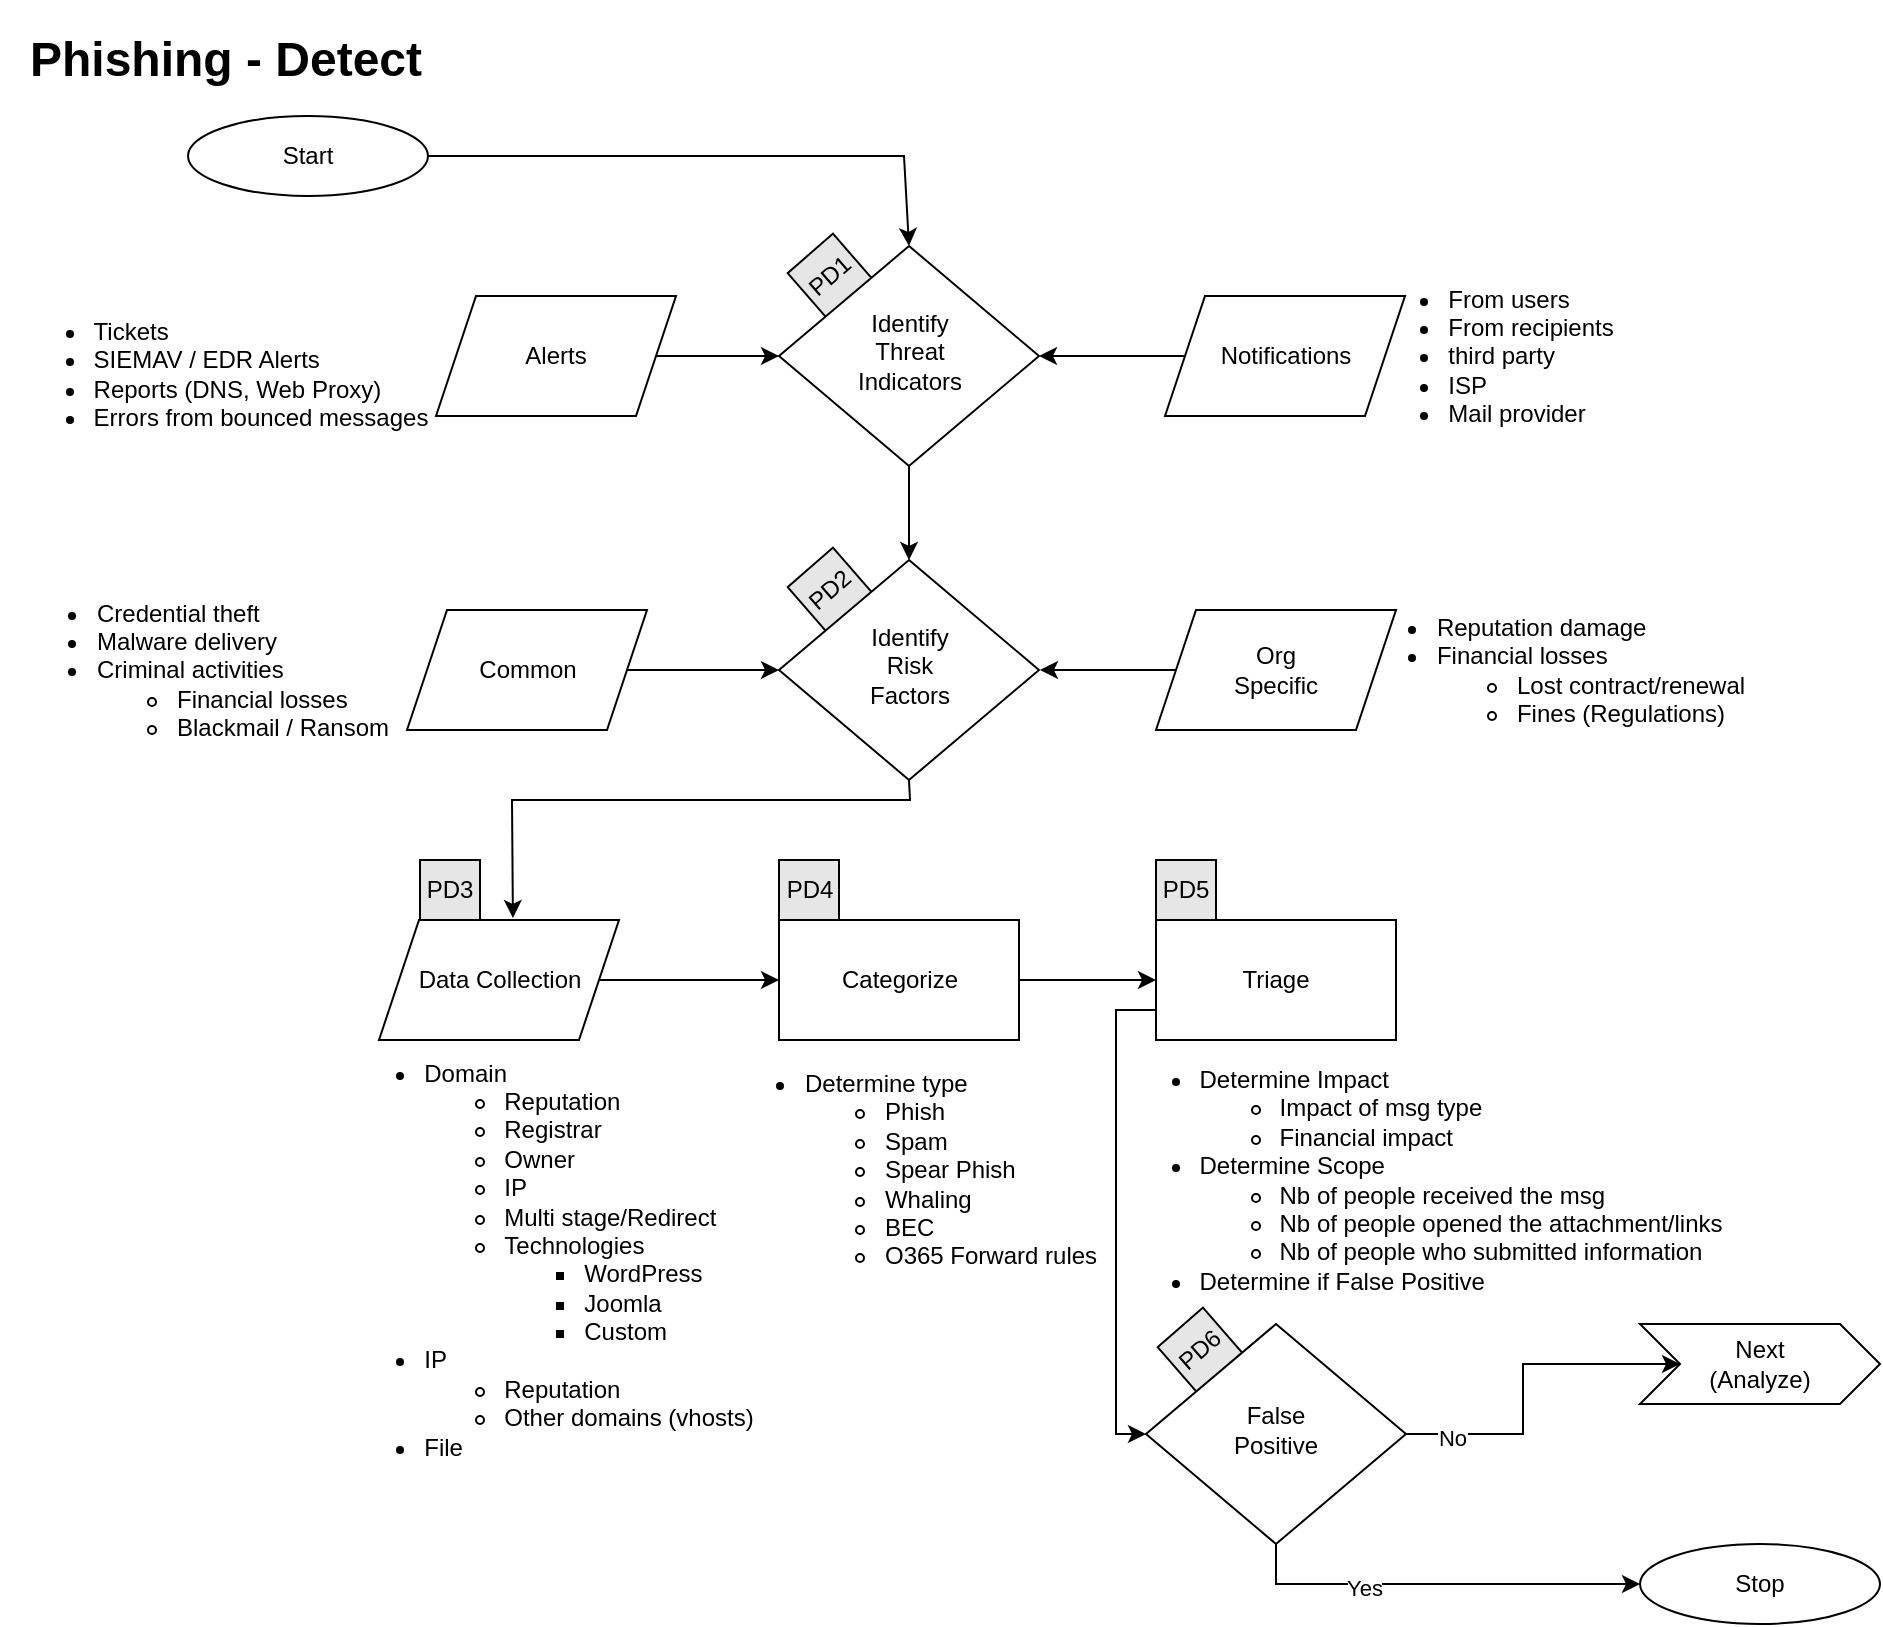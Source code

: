 <mxfile version="14.6.13" type="device" pages="5"><diagram id="C5RBs43oDa-KdzZeNtuy" name="Detect"><mxGraphModel dx="1186" dy="767" grid="1" gridSize="10" guides="1" tooltips="1" connect="1" arrows="1" fold="1" page="1" pageScale="1" pageWidth="1169" pageHeight="827" math="0" shadow="0"><root><mxCell id="WIyWlLk6GJQsqaUBKTNV-0"/><mxCell id="WIyWlLk6GJQsqaUBKTNV-1" parent="WIyWlLk6GJQsqaUBKTNV-0"/><mxCell id="cpMsCOhGatKi3WbWZBe7-5" value="PD6" style="whiteSpace=wrap;html=1;aspect=fixed;fillColor=#E6E6E6;rotation=319;" parent="WIyWlLk6GJQsqaUBKTNV-1" vertex="1"><mxGeometry x="585" y="660" width="30" height="30" as="geometry"/></mxCell><mxCell id="cpMsCOhGatKi3WbWZBe7-0" value="PD1" style="whiteSpace=wrap;html=1;aspect=fixed;fillColor=#E6E6E6;rotation=319;" parent="WIyWlLk6GJQsqaUBKTNV-1" vertex="1"><mxGeometry x="400" y="123" width="30" height="30" as="geometry"/></mxCell><mxCell id="cpMsCOhGatKi3WbWZBe7-1" value="PD2" style="whiteSpace=wrap;html=1;aspect=fixed;fillColor=#E6E6E6;rotation=319;" parent="WIyWlLk6GJQsqaUBKTNV-1" vertex="1"><mxGeometry x="400" y="280" width="30" height="30" as="geometry"/></mxCell><mxCell id="erhy98813CGfC_O_LRiv-0" value="Start" style="ellipse;whiteSpace=wrap;html=1;" parent="WIyWlLk6GJQsqaUBKTNV-1" vertex="1"><mxGeometry x="94" y="58" width="120" height="40" as="geometry"/></mxCell><mxCell id="erhy98813CGfC_O_LRiv-2" style="edgeStyle=orthogonalEdgeStyle;rounded=0;orthogonalLoop=1;jettySize=auto;html=1;exitX=0.5;exitY=1;exitDx=0;exitDy=0;" parent="WIyWlLk6GJQsqaUBKTNV-1" source="erhy98813CGfC_O_LRiv-0" target="erhy98813CGfC_O_LRiv-0" edge="1"><mxGeometry relative="1" as="geometry"/></mxCell><mxCell id="erhy98813CGfC_O_LRiv-6" value="" style="edgeStyle=orthogonalEdgeStyle;rounded=0;orthogonalLoop=1;jettySize=auto;html=1;entryX=0;entryY=0.5;entryDx=0;entryDy=0;" parent="WIyWlLk6GJQsqaUBKTNV-1" source="erhy98813CGfC_O_LRiv-4" target="NbIaS5XIwJ424ZWoSK8H-0" edge="1"><mxGeometry relative="1" as="geometry"><mxPoint x="402" y="178" as="targetPoint"/></mxGeometry></mxCell><mxCell id="erhy98813CGfC_O_LRiv-4" value="Alerts" style="shape=parallelogram;perimeter=parallelogramPerimeter;whiteSpace=wrap;html=1;fixedSize=1;" parent="WIyWlLk6GJQsqaUBKTNV-1" vertex="1"><mxGeometry x="218" y="148" width="120" height="60" as="geometry"/></mxCell><mxCell id="erhy98813CGfC_O_LRiv-8" value="" style="edgeStyle=orthogonalEdgeStyle;rounded=0;orthogonalLoop=1;jettySize=auto;html=1;entryX=1;entryY=0.5;entryDx=0;entryDy=0;" parent="WIyWlLk6GJQsqaUBKTNV-1" source="erhy98813CGfC_O_LRiv-7" target="NbIaS5XIwJ424ZWoSK8H-0" edge="1"><mxGeometry relative="1" as="geometry"><mxPoint x="502" y="178" as="targetPoint"/></mxGeometry></mxCell><mxCell id="erhy98813CGfC_O_LRiv-7" value="Notifications" style="shape=parallelogram;perimeter=parallelogramPerimeter;whiteSpace=wrap;html=1;fixedSize=1;" parent="WIyWlLk6GJQsqaUBKTNV-1" vertex="1"><mxGeometry x="582.5" y="148" width="120" height="60" as="geometry"/></mxCell><mxCell id="erhy98813CGfC_O_LRiv-15" value="" style="endArrow=classic;html=1;entryX=0.5;entryY=0;entryDx=0;entryDy=0;exitX=1;exitY=0.5;exitDx=0;exitDy=0;rounded=0;" parent="WIyWlLk6GJQsqaUBKTNV-1" source="erhy98813CGfC_O_LRiv-0" target="NbIaS5XIwJ424ZWoSK8H-0" edge="1"><mxGeometry width="50" height="50" relative="1" as="geometry"><mxPoint x="184" y="158" as="sourcePoint"/><mxPoint x="452" y="138" as="targetPoint"/><Array as="points"><mxPoint x="452" y="78"/></Array></mxGeometry></mxCell><mxCell id="erhy98813CGfC_O_LRiv-18" value="" style="edgeStyle=orthogonalEdgeStyle;rounded=0;orthogonalLoop=1;jettySize=auto;html=1;entryX=0;entryY=0.5;entryDx=0;entryDy=0;" parent="WIyWlLk6GJQsqaUBKTNV-1" source="erhy98813CGfC_O_LRiv-17" target="NbIaS5XIwJ424ZWoSK8H-1" edge="1"><mxGeometry relative="1" as="geometry"><mxPoint x="397.5" y="335" as="targetPoint"/></mxGeometry></mxCell><mxCell id="erhy98813CGfC_O_LRiv-17" value="Common" style="shape=parallelogram;perimeter=parallelogramPerimeter;whiteSpace=wrap;html=1;fixedSize=1;" parent="WIyWlLk6GJQsqaUBKTNV-1" vertex="1"><mxGeometry x="203.5" y="305" width="120" height="60" as="geometry"/></mxCell><mxCell id="erhy98813CGfC_O_LRiv-20" value="" style="edgeStyle=orthogonalEdgeStyle;rounded=0;orthogonalLoop=1;jettySize=auto;html=1;" parent="WIyWlLk6GJQsqaUBKTNV-1" source="erhy98813CGfC_O_LRiv-19" edge="1"><mxGeometry relative="1" as="geometry"><mxPoint x="520" y="335" as="targetPoint"/></mxGeometry></mxCell><mxCell id="erhy98813CGfC_O_LRiv-19" value="Org&lt;br&gt;&lt;div&gt;Specific&lt;/div&gt;" style="shape=parallelogram;perimeter=parallelogramPerimeter;whiteSpace=wrap;html=1;fixedSize=1;" parent="WIyWlLk6GJQsqaUBKTNV-1" vertex="1"><mxGeometry x="578" y="305" width="120" height="60" as="geometry"/></mxCell><mxCell id="erhy98813CGfC_O_LRiv-23" value="" style="edgeStyle=orthogonalEdgeStyle;rounded=0;orthogonalLoop=1;jettySize=auto;html=1;" parent="WIyWlLk6GJQsqaUBKTNV-1" source="erhy98813CGfC_O_LRiv-21" target="erhy98813CGfC_O_LRiv-22" edge="1"><mxGeometry relative="1" as="geometry"/></mxCell><mxCell id="erhy98813CGfC_O_LRiv-21" value="Data Collection" style="shape=parallelogram;perimeter=parallelogramPerimeter;whiteSpace=wrap;html=1;fixedSize=1;" parent="WIyWlLk6GJQsqaUBKTNV-1" vertex="1"><mxGeometry x="189.5" y="460" width="120" height="60" as="geometry"/></mxCell><mxCell id="erhy98813CGfC_O_LRiv-25" value="" style="edgeStyle=orthogonalEdgeStyle;rounded=0;orthogonalLoop=1;jettySize=auto;html=1;" parent="WIyWlLk6GJQsqaUBKTNV-1" source="erhy98813CGfC_O_LRiv-22" target="erhy98813CGfC_O_LRiv-24" edge="1"><mxGeometry relative="1" as="geometry"/></mxCell><mxCell id="erhy98813CGfC_O_LRiv-22" value="Categorize" style="whiteSpace=wrap;html=1;" parent="WIyWlLk6GJQsqaUBKTNV-1" vertex="1"><mxGeometry x="389.5" y="460" width="120" height="60" as="geometry"/></mxCell><mxCell id="P7wqeZBeyBpAfW7JnCzz-1" style="edgeStyle=orthogonalEdgeStyle;rounded=0;orthogonalLoop=1;jettySize=auto;html=1;exitX=0;exitY=0.75;exitDx=0;exitDy=0;" parent="WIyWlLk6GJQsqaUBKTNV-1" source="erhy98813CGfC_O_LRiv-24" target="P7wqeZBeyBpAfW7JnCzz-0" edge="1"><mxGeometry relative="1" as="geometry"><Array as="points"><mxPoint x="558" y="505"/><mxPoint x="558" y="717"/></Array></mxGeometry></mxCell><mxCell id="erhy98813CGfC_O_LRiv-24" value="Triage" style="whiteSpace=wrap;html=1;" parent="WIyWlLk6GJQsqaUBKTNV-1" vertex="1"><mxGeometry x="578" y="460" width="120" height="60" as="geometry"/></mxCell><mxCell id="erhy98813CGfC_O_LRiv-27" value="&lt;h1&gt;Phishing - Detect&lt;br&gt;&lt;/h1&gt;" style="text;html=1;strokeColor=none;fillColor=none;spacing=5;spacingTop=-20;whiteSpace=wrap;overflow=hidden;rounded=0;" parent="WIyWlLk6GJQsqaUBKTNV-1" vertex="1"><mxGeometry x="10" y="10" width="260" height="40" as="geometry"/></mxCell><mxCell id="erhy98813CGfC_O_LRiv-28" value="Next&lt;br&gt;(Analyze)" style="shape=step;perimeter=stepPerimeter;whiteSpace=wrap;html=1;fixedSize=1;" parent="WIyWlLk6GJQsqaUBKTNV-1" vertex="1"><mxGeometry x="820" y="662" width="120" height="40" as="geometry"/></mxCell><mxCell id="erhy98813CGfC_O_LRiv-30" value="" style="endArrow=classic;html=1;exitX=0.5;exitY=1;exitDx=0;exitDy=0;entryX=0.558;entryY=-0.017;entryDx=0;entryDy=0;entryPerimeter=0;rounded=0;" parent="WIyWlLk6GJQsqaUBKTNV-1" source="NbIaS5XIwJ424ZWoSK8H-1" target="erhy98813CGfC_O_LRiv-21" edge="1"><mxGeometry width="50" height="50" relative="1" as="geometry"><mxPoint x="447.5" y="375" as="sourcePoint"/><mxPoint x="489.5" y="365" as="targetPoint"/><Array as="points"><mxPoint x="455" y="400"/><mxPoint x="360" y="400"/><mxPoint x="256" y="400"/></Array></mxGeometry></mxCell><mxCell id="2ZnnDFG1xf7xFMVZo16i-0" value="&lt;div align=&quot;left&quot;&gt;&lt;ul&gt;&lt;li&gt;Tickets&lt;/li&gt;&lt;li&gt;&lt;span style=&quot;text-align: center&quot;&gt;SIEMAV / EDR Alerts&lt;/span&gt;&lt;br&gt;&lt;/li&gt;&lt;li&gt;Reports (DNS, Web Proxy)&lt;br&gt;&lt;/li&gt;&lt;li&gt;Errors from bounced messages&lt;br&gt;&lt;/li&gt;&lt;/ul&gt;&lt;/div&gt;" style="text;html=1;resizable=0;autosize=1;align=center;verticalAlign=middle;points=[];fillColor=none;strokeColor=none;rounded=0;" parent="WIyWlLk6GJQsqaUBKTNV-1" vertex="1"><mxGeometry y="142" width="220" height="90" as="geometry"/></mxCell><mxCell id="2ZnnDFG1xf7xFMVZo16i-1" value="&lt;div align=&quot;left&quot;&gt;&lt;ul&gt;&lt;li&gt;From users&lt;br&gt;&lt;/li&gt;&lt;li&gt;From recipients&lt;br&gt;&lt;/li&gt;&lt;li&gt;third party&lt;br&gt;&lt;/li&gt;&lt;li&gt;ISP &lt;br&gt;&lt;/li&gt;&lt;li&gt;Mail provider&lt;/li&gt;&lt;/ul&gt;&lt;/div&gt;" style="text;html=1;resizable=0;autosize=1;align=center;verticalAlign=middle;points=[];fillColor=none;strokeColor=none;rounded=0;" parent="WIyWlLk6GJQsqaUBKTNV-1" vertex="1"><mxGeometry x="674.5" y="128" width="140" height="100" as="geometry"/></mxCell><mxCell id="2ZnnDFG1xf7xFMVZo16i-2" value="&lt;div align=&quot;left&quot;&gt;&lt;ul&gt;&lt;li&gt;Credential theft&lt;br&gt;&lt;/li&gt;&lt;li&gt;Malware delivery&lt;br&gt;&lt;/li&gt;&lt;li&gt;Criminal activities&lt;br&gt;&lt;/li&gt;&lt;ul&gt;&lt;li&gt;Financial losses &lt;br&gt;&lt;/li&gt;&lt;li&gt;Blackmail / Ransom&lt;br&gt;&lt;/li&gt;&lt;/ul&gt;&lt;/ul&gt;&lt;/div&gt;" style="text;html=1;resizable=0;autosize=1;align=center;verticalAlign=middle;points=[];fillColor=none;strokeColor=none;rounded=0;" parent="WIyWlLk6GJQsqaUBKTNV-1" vertex="1"><mxGeometry x="1" y="285" width="200" height="100" as="geometry"/></mxCell><mxCell id="2ZnnDFG1xf7xFMVZo16i-3" value="&lt;div align=&quot;left&quot;&gt;&lt;ul&gt;&lt;li&gt;Reputation damage&lt;br&gt;&lt;/li&gt;&lt;li&gt;Financial losses&lt;/li&gt;&lt;ul&gt;&lt;li&gt;Lost contract/renewal&lt;/li&gt;&lt;li&gt;Fines (Regulations)&lt;/li&gt;&lt;/ul&gt;&lt;/ul&gt;&lt;/div&gt;" style="text;html=1;resizable=0;autosize=1;align=center;verticalAlign=middle;points=[];fillColor=none;strokeColor=none;rounded=0;" parent="WIyWlLk6GJQsqaUBKTNV-1" vertex="1"><mxGeometry x="670" y="290" width="210" height="90" as="geometry"/></mxCell><mxCell id="2ZnnDFG1xf7xFMVZo16i-4" value="&lt;div align=&quot;left&quot;&gt;&lt;ul&gt;&lt;li&gt;Determine type&lt;/li&gt;&lt;ul&gt;&lt;li&gt;Phish&lt;/li&gt;&lt;li&gt;Spam&lt;/li&gt;&lt;li&gt;Spear Phish&lt;/li&gt;&lt;li&gt;Whaling&lt;/li&gt;&lt;li&gt;BEC&lt;/li&gt;&lt;li&gt;O365 Forward rules&lt;/li&gt;&lt;/ul&gt;&lt;br&gt;&lt;/ul&gt;&lt;/div&gt;" style="text;html=1;resizable=0;autosize=1;align=center;verticalAlign=middle;points=[];fillColor=none;strokeColor=none;rounded=0;" parent="WIyWlLk6GJQsqaUBKTNV-1" vertex="1"><mxGeometry x="354.5" y="522" width="200" height="140" as="geometry"/></mxCell><mxCell id="2ZnnDFG1xf7xFMVZo16i-5" value="&lt;div align=&quot;left&quot;&gt;&lt;ul&gt;&lt;li&gt;Determine Impact&lt;/li&gt;&lt;ul&gt;&lt;li&gt;Impact of msg type&lt;/li&gt;&lt;li&gt;Financial impact&lt;br&gt;&lt;/li&gt;&lt;/ul&gt;&lt;li&gt;Determine Scope&lt;br&gt;&lt;/li&gt;&lt;ul&gt;&lt;li&gt;Nb of people received the msg&lt;/li&gt;&lt;li&gt;Nb of people opened the attachment/links&lt;/li&gt;&lt;li&gt;Nb of people who submitted information&lt;/li&gt;&lt;/ul&gt;&lt;li&gt;Determine if False Positive&lt;br&gt;&lt;/li&gt;&lt;/ul&gt;&lt;/div&gt;" style="text;html=1;resizable=0;autosize=1;align=center;verticalAlign=middle;points=[];fillColor=none;strokeColor=none;rounded=0;" parent="WIyWlLk6GJQsqaUBKTNV-1" vertex="1"><mxGeometry x="550" y="520" width="320" height="140" as="geometry"/></mxCell><mxCell id="2ZnnDFG1xf7xFMVZo16i-8" value="&lt;div align=&quot;left&quot;&gt;&lt;ul&gt;&lt;li&gt;Domain&lt;/li&gt;&lt;ul&gt;&lt;li&gt;Reputation&lt;/li&gt;&lt;li&gt;Registrar&lt;/li&gt;&lt;li&gt;Owner&lt;/li&gt;&lt;li&gt;IP&lt;/li&gt;&lt;li&gt;Multi stage/Redirect&lt;/li&gt;&lt;li&gt;Technologies&lt;/li&gt;&lt;ul&gt;&lt;li&gt;WordPress&lt;/li&gt;&lt;li&gt;Joomla&lt;/li&gt;&lt;li&gt;Custom&lt;br&gt;&lt;/li&gt;&lt;/ul&gt;&lt;/ul&gt;&lt;li&gt;IP&lt;/li&gt;&lt;ul&gt;&lt;li&gt;Reputation&lt;/li&gt;&lt;li&gt;Other domains (vhosts)&lt;/li&gt;&lt;/ul&gt;&lt;li&gt;File&lt;br&gt;&lt;/li&gt;&lt;br&gt;&lt;/ul&gt;&lt;/div&gt;" style="text;html=1;resizable=0;autosize=1;align=center;verticalAlign=middle;points=[];fillColor=none;strokeColor=none;rounded=0;" parent="WIyWlLk6GJQsqaUBKTNV-1" vertex="1"><mxGeometry x="163.5" y="517" width="220" height="240" as="geometry"/></mxCell><mxCell id="NbIaS5XIwJ424ZWoSK8H-3" value="" style="edgeStyle=orthogonalEdgeStyle;rounded=0;orthogonalLoop=1;jettySize=auto;html=1;" parent="WIyWlLk6GJQsqaUBKTNV-1" source="NbIaS5XIwJ424ZWoSK8H-0" target="NbIaS5XIwJ424ZWoSK8H-1" edge="1"><mxGeometry relative="1" as="geometry"/></mxCell><mxCell id="NbIaS5XIwJ424ZWoSK8H-0" value="Identify &lt;br&gt;&lt;div&gt;Threat &lt;br&gt;&lt;/div&gt;&lt;div&gt;Indicators&lt;/div&gt;" style="rhombus;whiteSpace=wrap;html=1;shadow=0;fontFamily=Helvetica;fontSize=12;align=center;strokeWidth=1;spacing=6;spacingTop=-4;" parent="WIyWlLk6GJQsqaUBKTNV-1" vertex="1"><mxGeometry x="389.5" y="123" width="130" height="110" as="geometry"/></mxCell><mxCell id="NbIaS5XIwJ424ZWoSK8H-1" value="Identify &lt;br&gt;&lt;div&gt;Risk&lt;br&gt;&lt;/div&gt;&lt;div&gt;Factors&lt;/div&gt;" style="rhombus;whiteSpace=wrap;html=1;shadow=0;fontFamily=Helvetica;fontSize=12;align=center;strokeWidth=1;spacing=6;spacingTop=-4;" parent="WIyWlLk6GJQsqaUBKTNV-1" vertex="1"><mxGeometry x="389.5" y="280" width="130" height="110" as="geometry"/></mxCell><mxCell id="04i8S2SqMdhMB_JY0C5f-1" style="edgeStyle=orthogonalEdgeStyle;rounded=0;orthogonalLoop=1;jettySize=auto;html=1;exitX=1;exitY=0.5;exitDx=0;exitDy=0;entryX=0;entryY=0.5;entryDx=0;entryDy=0;" parent="WIyWlLk6GJQsqaUBKTNV-1" source="P7wqeZBeyBpAfW7JnCzz-0" target="erhy98813CGfC_O_LRiv-28" edge="1"><mxGeometry relative="1" as="geometry"/></mxCell><mxCell id="04i8S2SqMdhMB_JY0C5f-2" value="No" style="edgeLabel;html=1;align=center;verticalAlign=middle;resizable=0;points=[];" parent="04i8S2SqMdhMB_JY0C5f-1" vertex="1" connectable="0"><mxGeometry x="-0.733" y="-2" relative="1" as="geometry"><mxPoint as="offset"/></mxGeometry></mxCell><mxCell id="04i8S2SqMdhMB_JY0C5f-3" style="edgeStyle=orthogonalEdgeStyle;rounded=0;orthogonalLoop=1;jettySize=auto;html=1;exitX=0.5;exitY=1;exitDx=0;exitDy=0;entryX=0;entryY=0.5;entryDx=0;entryDy=0;" parent="WIyWlLk6GJQsqaUBKTNV-1" source="P7wqeZBeyBpAfW7JnCzz-0" target="04i8S2SqMdhMB_JY0C5f-0" edge="1"><mxGeometry relative="1" as="geometry"/></mxCell><mxCell id="04i8S2SqMdhMB_JY0C5f-4" value="Yes" style="edgeLabel;html=1;align=center;verticalAlign=middle;resizable=0;points=[];" parent="04i8S2SqMdhMB_JY0C5f-3" vertex="1" connectable="0"><mxGeometry x="-0.366" y="-2" relative="1" as="geometry"><mxPoint as="offset"/></mxGeometry></mxCell><mxCell id="P7wqeZBeyBpAfW7JnCzz-0" value="&lt;div&gt;False &lt;br&gt;&lt;/div&gt;&lt;div&gt;Positive&lt;br&gt;&lt;/div&gt;" style="rhombus;whiteSpace=wrap;html=1;shadow=0;fontFamily=Helvetica;fontSize=12;align=center;strokeWidth=1;spacing=6;spacingTop=-4;" parent="WIyWlLk6GJQsqaUBKTNV-1" vertex="1"><mxGeometry x="573" y="662" width="130" height="110" as="geometry"/></mxCell><mxCell id="04i8S2SqMdhMB_JY0C5f-0" value="&lt;div&gt;Stop&lt;/div&gt;" style="ellipse;whiteSpace=wrap;html=1;" parent="WIyWlLk6GJQsqaUBKTNV-1" vertex="1"><mxGeometry x="820" y="772" width="120" height="40" as="geometry"/></mxCell><mxCell id="cpMsCOhGatKi3WbWZBe7-2" value="PD3" style="whiteSpace=wrap;html=1;aspect=fixed;fillColor=#E6E6E6;rotation=0;" parent="WIyWlLk6GJQsqaUBKTNV-1" vertex="1"><mxGeometry x="210" y="430" width="30" height="30" as="geometry"/></mxCell><mxCell id="cpMsCOhGatKi3WbWZBe7-3" value="PD4" style="whiteSpace=wrap;html=1;aspect=fixed;fillColor=#E6E6E6;rotation=0;" parent="WIyWlLk6GJQsqaUBKTNV-1" vertex="1"><mxGeometry x="389.5" y="430" width="30" height="30" as="geometry"/></mxCell><mxCell id="cpMsCOhGatKi3WbWZBe7-4" value="PD5" style="whiteSpace=wrap;html=1;aspect=fixed;fillColor=#E6E6E6;rotation=0;" parent="WIyWlLk6GJQsqaUBKTNV-1" vertex="1"><mxGeometry x="578" y="430" width="30" height="30" as="geometry"/></mxCell></root></mxGraphModel></diagram><diagram id="21NYC3J3J69hN7S0fEDN" name="Analyze"><mxGraphModel dx="1106" dy="1061" grid="1" gridSize="10" guides="1" tooltips="1" connect="1" arrows="1" fold="1" page="1" pageScale="1" pageWidth="1169" pageHeight="827" background="none" math="0" shadow="0"><root><mxCell id="3KDW38-qo7t01VspTHAv-0"/><mxCell id="3KDW38-qo7t01VspTHAv-1" parent="3KDW38-qo7t01VspTHAv-0"/><mxCell id="WQFNzQ-cWSWyVXIXsLG7-1" value="&lt;div&gt;PA6&lt;/div&gt;" style="whiteSpace=wrap;html=1;aspect=fixed;fillColor=#E6E6E6;rotation=319;" vertex="1" parent="3KDW38-qo7t01VspTHAv-1"><mxGeometry x="630" y="399" width="30" height="30" as="geometry"/></mxCell><mxCell id="WQFNzQ-cWSWyVXIXsLG7-0" value="&lt;div&gt;PA2&lt;/div&gt;" style="whiteSpace=wrap;html=1;aspect=fixed;fillColor=#E6E6E6;rotation=319;" vertex="1" parent="3KDW38-qo7t01VspTHAv-1"><mxGeometry x="370" y="45" width="30" height="30" as="geometry"/></mxCell><mxCell id="3KDW38-qo7t01VspTHAv-2" style="edgeStyle=orthogonalEdgeStyle;rounded=0;orthogonalLoop=1;jettySize=auto;html=1;exitX=0.5;exitY=1;exitDx=0;exitDy=0;" parent="3KDW38-qo7t01VspTHAv-1" edge="1"><mxGeometry relative="1" as="geometry"><mxPoint x="80" y="100" as="sourcePoint"/><mxPoint x="80" y="100" as="targetPoint"/></mxGeometry></mxCell><mxCell id="3KDW38-qo7t01VspTHAv-4" value="&lt;div&gt;All Affected &lt;br&gt;&lt;/div&gt;&lt;div&gt;Enpoints &lt;br&gt;&lt;/div&gt;&lt;div&gt;ID'ed&lt;/div&gt;" style="rhombus;whiteSpace=wrap;html=1;shadow=0;fontFamily=Helvetica;fontSize=12;align=center;strokeWidth=1;spacing=6;spacingTop=-4;" parent="3KDW38-qo7t01VspTHAv-1" vertex="1"><mxGeometry x="625" y="395" width="130" height="110" as="geometry"/></mxCell><mxCell id="3KDW38-qo7t01VspTHAv-5" value="" style="endArrow=classic;html=1;entryX=0.5;entryY=0;entryDx=0;entryDy=0;exitX=1;exitY=0.5;exitDx=0;exitDy=0;rounded=0;" parent="3KDW38-qo7t01VspTHAv-1" target="3KDW38-qo7t01VspTHAv-12" edge="1"><mxGeometry width="50" height="50" relative="1" as="geometry"><mxPoint x="140" y="80" as="sourcePoint"/><mxPoint x="160" y="110" as="targetPoint"/><Array as="points"><mxPoint x="204" y="80"/></Array></mxGeometry></mxCell><mxCell id="3KDW38-qo7t01VspTHAv-6" value="" style="edgeStyle=orthogonalEdgeStyle;rounded=0;sketch=0;orthogonalLoop=1;jettySize=auto;html=1;exitX=0;exitY=0.5;exitDx=0;exitDy=0;entryX=0;entryY=0.5;entryDx=0;entryDy=0;" parent="3KDW38-qo7t01VspTHAv-1" source="oxGsVJB1IOxjLoVJTSuY-0" target="3KDW38-qo7t01VspTHAv-12" edge="1"><mxGeometry relative="1" as="geometry"><Array as="points"><mxPoint x="80" y="450"/><mxPoint x="80" y="230"/></Array><mxPoint x="300" y="450" as="sourcePoint"/></mxGeometry></mxCell><mxCell id="3KDW38-qo7t01VspTHAv-8" value="Yes" style="edgeStyle=orthogonalEdgeStyle;rounded=0;orthogonalLoop=1;jettySize=auto;html=1;exitX=0.5;exitY=1;exitDx=0;exitDy=0;entryX=0.5;entryY=0;entryDx=0;entryDy=0;" parent="3KDW38-qo7t01VspTHAv-1" source="3KDW38-qo7t01VspTHAv-4" target="i_Gq8C2Z7LyjO99ZNt0a-0" edge="1"><mxGeometry relative="1" as="geometry"><mxPoint x="480" y="550" as="sourcePoint"/><mxPoint x="590" y="610" as="targetPoint"/><Array as="points"/></mxGeometry></mxCell><mxCell id="3KDW38-qo7t01VspTHAv-9" value="&lt;h1&gt;Phishing - Analyze&lt;br&gt;&lt;/h1&gt;" style="text;html=1;strokeColor=none;fillColor=none;spacing=5;spacingTop=-20;whiteSpace=wrap;overflow=hidden;rounded=0;" parent="3KDW38-qo7t01VspTHAv-1" vertex="1"><mxGeometry x="10" y="10" width="260" height="40" as="geometry"/></mxCell><mxCell id="3KDW38-qo7t01VspTHAv-10" value="&lt;div&gt;Next&lt;/div&gt;(Contain)" style="shape=step;perimeter=stepPerimeter;whiteSpace=wrap;html=1;fixedSize=1;" parent="3KDW38-qo7t01VspTHAv-1" vertex="1"><mxGeometry x="920" y="570" width="120" height="40" as="geometry"/></mxCell><mxCell id="3KDW38-qo7t01VspTHAv-11" value="&lt;div&gt;Previous&lt;/div&gt;(Detect)" style="shape=step;perimeter=stepPerimeter;whiteSpace=wrap;html=1;fixedSize=1;" parent="3KDW38-qo7t01VspTHAv-1" vertex="1"><mxGeometry x="24" y="60" width="120" height="40" as="geometry"/></mxCell><mxCell id="1k3dVvD29ckJkukpnizE-1" style="edgeStyle=orthogonalEdgeStyle;rounded=0;orthogonalLoop=1;jettySize=auto;html=1;exitX=1;exitY=0.5;exitDx=0;exitDy=0;entryX=0;entryY=0.5;entryDx=0;entryDy=0;" edge="1" parent="3KDW38-qo7t01VspTHAv-1" source="3KDW38-qo7t01VspTHAv-12" target="1k3dVvD29ckJkukpnizE-0"><mxGeometry relative="1" as="geometry"/></mxCell><mxCell id="3KDW38-qo7t01VspTHAv-12" value="Verify" style="whiteSpace=wrap;html=1;" parent="3KDW38-qo7t01VspTHAv-1" vertex="1"><mxGeometry x="144" y="200" width="120" height="60" as="geometry"/></mxCell><mxCell id="3KDW38-qo7t01VspTHAv-13" value="" style="edgeStyle=orthogonalEdgeStyle;curved=0;rounded=1;sketch=0;orthogonalLoop=1;jettySize=auto;html=1;" parent="3KDW38-qo7t01VspTHAv-1" source="3KDW38-qo7t01VspTHAv-14" target="3KDW38-qo7t01VspTHAv-16" edge="1"><mxGeometry relative="1" as="geometry"/></mxCell><mxCell id="3KDW38-qo7t01VspTHAv-14" value="Indentify&lt;br&gt;IOC" style="whiteSpace=wrap;html=1;" parent="3KDW38-qo7t01VspTHAv-1" vertex="1"><mxGeometry x="370" y="200" width="120" height="60" as="geometry"/></mxCell><mxCell id="3KDW38-qo7t01VspTHAv-15" value="" style="edgeStyle=orthogonalEdgeStyle;curved=0;rounded=1;sketch=0;orthogonalLoop=1;jettySize=auto;html=1;" parent="3KDW38-qo7t01VspTHAv-1" source="3KDW38-qo7t01VspTHAv-16" target="3KDW38-qo7t01VspTHAv-17" edge="1"><mxGeometry relative="1" as="geometry"/></mxCell><mxCell id="3KDW38-qo7t01VspTHAv-16" value="Scan&lt;br&gt;Enterprise" style="whiteSpace=wrap;html=1;" parent="3KDW38-qo7t01VspTHAv-1" vertex="1"><mxGeometry x="600" y="200" width="120" height="60" as="geometry"/></mxCell><mxCell id="3KDW38-qo7t01VspTHAv-17" value="Update Scope" style="shape=document;whiteSpace=wrap;html=1;boundedLbl=1;rounded=0;sketch=0;" parent="3KDW38-qo7t01VspTHAv-1" vertex="1"><mxGeometry x="840" y="200" width="120" height="60" as="geometry"/></mxCell><mxCell id="3KDW38-qo7t01VspTHAv-18" value="" style="endArrow=classic;html=1;entryX=1;entryY=0.5;entryDx=0;entryDy=0;exitX=0;exitY=0.5;exitDx=0;exitDy=0;" parent="3KDW38-qo7t01VspTHAv-1" source="3KDW38-qo7t01VspTHAv-4" target="oxGsVJB1IOxjLoVJTSuY-0" edge="1"><mxGeometry width="50" height="50" relative="1" as="geometry"><mxPoint x="380" y="720" as="sourcePoint"/><mxPoint x="400" y="450" as="targetPoint"/></mxGeometry></mxCell><mxCell id="3KDW38-qo7t01VspTHAv-19" value="&lt;div&gt;No&lt;/div&gt;" style="edgeLabel;html=1;align=center;verticalAlign=middle;resizable=0;points=[];" parent="3KDW38-qo7t01VspTHAv-18" vertex="1" connectable="0"><mxGeometry x="-0.227" y="-1" relative="1" as="geometry"><mxPoint as="offset"/></mxGeometry></mxCell><mxCell id="3KDW38-qo7t01VspTHAv-20" value="" style="edgeStyle=orthogonalEdgeStyle;rounded=0;sketch=0;orthogonalLoop=1;jettySize=auto;html=1;entryX=1;entryY=0.5;entryDx=0;entryDy=0;exitX=1;exitY=0.5;exitDx=0;exitDy=0;" parent="3KDW38-qo7t01VspTHAv-1" source="3KDW38-qo7t01VspTHAv-17" target="3KDW38-qo7t01VspTHAv-4" edge="1"><mxGeometry relative="1" as="geometry"><mxPoint x="920" y="230" as="sourcePoint"/><mxPoint x="904" y="230" as="targetPoint"/><Array as="points"><mxPoint x="1060" y="230"/><mxPoint x="1060" y="450"/></Array></mxGeometry></mxCell><mxCell id="R7Dw_VhNFMhxHm1fdh_h-0" value="&lt;div align=&quot;left&quot;&gt;&lt;ul&gt;&lt;li&gt;Double-check previous data&lt;br&gt;&lt;/li&gt;&lt;li&gt;Rule out false positives&lt;br&gt;&lt;/li&gt;&lt;/ul&gt;&lt;/div&gt;" style="text;html=1;resizable=0;autosize=1;align=center;verticalAlign=middle;points=[];fillColor=none;strokeColor=none;rounded=0;" parent="3KDW38-qo7t01VspTHAv-1" vertex="1"><mxGeometry x="104" y="260" width="200" height="60" as="geometry"/></mxCell><mxCell id="R7Dw_VhNFMhxHm1fdh_h-1" value="&lt;div align=&quot;left&quot;&gt;&lt;ul&gt;&lt;li&gt;Validate hashes (VT/HA/TG/etc.)&lt;br&gt;&lt;/li&gt;&lt;li&gt;Validate links (VT/HA)&lt;/li&gt;&lt;li&gt;Email headers&lt;br&gt;&lt;/li&gt;&lt;li&gt;&lt;span style=&quot;left: 436.412px ; top: 467.807px ; font-size: 13.322px ; font-family: sans-serif ; transform: scalex(1.007)&quot;&gt;ID subject, attachments, from &lt;/span&gt;&lt;span style=&quot;left: 614.459px ; top: 467.807px ; font-size: 13.322px ; font-family: sans-serif ; transform: scalex(1.011)&quot;&gt;addr&lt;/span&gt;&lt;/li&gt;&lt;li&gt;&lt;span style=&quot;left: 614.459px ; top: 467.807px ; font-size: 13.322px ; font-family: sans-serif ; transform: scalex(1.011)&quot;&gt;&lt;span style=&quot;left: 436.412px ; top: 484.207px ; font-size: 13.322px ; font-family: sans-serif ; transform: scalex(1.008)&quot;&gt;ID other addresses, domains, IPs&lt;/span&gt;&lt;/span&gt;&lt;/li&gt;&lt;li&gt;&lt;span style=&quot;left: 614.459px ; top: 467.807px ; font-size: 13.322px ; font-family: sans-serif ; transform: scalex(1.011)&quot;&gt;&lt;span style=&quot;left: 436.412px ; top: 484.207px ; font-size: 13.322px ; font-family: sans-serif ; transform: scalex(1.008)&quot;&gt;Search Threat Intel sources&lt;/span&gt;&lt;/span&gt;&lt;/li&gt;&lt;li&gt;&lt;span style=&quot;left: 614.459px ; top: 467.807px ; font-size: 13.322px ; font-family: sans-serif ; transform: scalex(1.011)&quot;&gt;&lt;span style=&quot;left: 436.412px ; top: 484.207px ; font-size: 13.322px ; font-family: sans-serif ; transform: scalex(1.008)&quot;&gt;Disk forensics on recipient's endpoint&lt;/span&gt;&lt;/span&gt;&lt;/li&gt;&lt;/ul&gt;&lt;/div&gt;" style="text;html=1;resizable=0;autosize=1;align=center;verticalAlign=middle;points=[];fillColor=none;strokeColor=none;rounded=0;" parent="3KDW38-qo7t01VspTHAv-1" vertex="1"><mxGeometry x="330" y="260" width="270" height="130" as="geometry"/></mxCell><mxCell id="R7Dw_VhNFMhxHm1fdh_h-2" value="&lt;div align=&quot;left&quot;&gt;&lt;ul&gt;&lt;li&gt;Update spam filter&lt;br&gt;&lt;/li&gt;&lt;li&gt;&lt;span style=&quot;left: 685.617px ; top: 452.607px ; font-size: 13.322px ; font-family: sans-serif ; transform: scalex(1.01)&quot;&gt;Update FW, IDS, etc. rules w/ IOCs&lt;/span&gt;&lt;/li&gt;&lt;li&gt;&lt;span style=&quot;left: 685.617px ; top: 452.607px ; font-size: 13.322px ; font-family: sans-serif ; transform: scalex(1.01)&quot;&gt;Search all mail forders for IOCs&lt;/span&gt;&lt;/li&gt;&lt;li&gt;&lt;span style=&quot;left: 685.617px ; top: 452.607px ; font-size: 13.322px ; font-family: sans-serif ; transform: scalex(1.01)&quot;&gt;Search endpoints for IOCs w/ EDR&lt;/span&gt;&lt;/li&gt;&lt;/ul&gt;&lt;/div&gt;" style="text;html=1;resizable=0;autosize=1;align=center;verticalAlign=middle;points=[];fillColor=none;strokeColor=none;rounded=0;" parent="3KDW38-qo7t01VspTHAv-1" vertex="1"><mxGeometry x="560" y="260" width="260" height="90" as="geometry"/></mxCell><mxCell id="R7Dw_VhNFMhxHm1fdh_h-3" value="&lt;div&gt;U&lt;span style=&quot;left: 934.675px ; top: 435.807px ; font-size: 13.322px ; font-family: sans-serif ; transform: scalex(1.009)&quot;&gt;pdate lists of &lt;br&gt;&lt;/span&gt;&lt;/div&gt;&lt;div&gt;&lt;ul&gt;&lt;li&gt;&lt;span style=&quot;left: 961.55px ; top: 452.607px ; font-size: 13.322px ; font-family: sans-serif ; transform: scalex(1.009)&quot;&gt;affected recipient addresses&lt;/span&gt;&lt;/li&gt;&lt;li&gt;&lt;span style=&quot;left: 961.55px ; top: 467.407px ; font-size: 13.322px ; font-family: sans-serif ; transform: scalex(1.01)&quot;&gt;affected endpoints&lt;/span&gt;&lt;span style=&quot;left: 943.409px ; top: 484.207px ; font-size: 13.322px ; font-family: sans-serif&quot;&gt;&lt;/span&gt;&lt;/li&gt;&lt;li&gt;&lt;span style=&quot;left: 943.409px ; top: 484.207px ; font-size: 13.322px ; font-family: sans-serif&quot;&gt;&lt;/span&gt;&lt;span style=&quot;left: 961.55px ; top: 484.207px ; font-size: 13.322px ; font-family: sans-serif ; transform: scalex(1.01)&quot;&gt;affected legal entities&lt;br&gt;&lt;/span&gt;&lt;/li&gt;&lt;li&gt;&lt;span style=&quot;left: 943.409px ; top: 500.607px ; font-size: 13.322px ; font-family: sans-serif&quot;&gt;&lt;/span&gt;&lt;span style=&quot;left: 961.55px ; top: 500.607px ; font-size: 13.322px ; font-family: sans-serif ; transform: scalex(1.009)&quot;&gt;affected business units&lt;/span&gt;&lt;/li&gt;&lt;/ul&gt;&lt;/div&gt;" style="text;whiteSpace=wrap;html=1;" parent="3KDW38-qo7t01VspTHAv-1" vertex="1"><mxGeometry x="830" y="260" width="240" height="110" as="geometry"/></mxCell><mxCell id="wZMTe0SdM0dHKaaa0Fke-0" value="&lt;div align=&quot;left&quot;&gt;&lt;ul&gt;&lt;li&gt;Search mailboxes for IOCs&lt;br&gt;&lt;/li&gt;&lt;li&gt;Search endpoints for IOCs&lt;/li&gt;&lt;/ul&gt;&lt;/div&gt;" style="text;html=1;resizable=0;autosize=1;align=center;verticalAlign=middle;points=[];fillColor=none;strokeColor=none;rounded=0;" parent="3KDW38-qo7t01VspTHAv-1" vertex="1"><mxGeometry x="250" y="480" width="200" height="60" as="geometry"/></mxCell><mxCell id="oxGsVJB1IOxjLoVJTSuY-0" value="&lt;div&gt;Scope &lt;br&gt;&lt;/div&gt;&lt;div&gt;Validation&lt;/div&gt;" style="whiteSpace=wrap;html=1;" parent="3KDW38-qo7t01VspTHAv-1" vertex="1"><mxGeometry x="290" y="420" width="120" height="60" as="geometry"/></mxCell><mxCell id="i_Gq8C2Z7LyjO99ZNt0a-3" style="edgeStyle=orthogonalEdgeStyle;rounded=0;orthogonalLoop=1;jettySize=auto;html=1;exitX=1;exitY=0.5;exitDx=0;exitDy=0;entryX=0;entryY=0.5;entryDx=0;entryDy=0;" parent="3KDW38-qo7t01VspTHAv-1" source="i_Gq8C2Z7LyjO99ZNt0a-0" target="3KDW38-qo7t01VspTHAv-10" edge="1"><mxGeometry relative="1" as="geometry"/></mxCell><mxCell id="i_Gq8C2Z7LyjO99ZNt0a-0" value="Send Communications" style="whiteSpace=wrap;html=1;" parent="3KDW38-qo7t01VspTHAv-1" vertex="1"><mxGeometry x="630" y="560" width="120" height="60" as="geometry"/></mxCell><mxCell id="i_Gq8C2Z7LyjO99ZNt0a-1" value="&lt;div align=&quot;left&quot;&gt;&lt;ul&gt;&lt;li&gt;Internal Security Teams&lt;/li&gt;&lt;li&gt;Email Team (On Prem / Cloud)&lt;br&gt;&lt;/li&gt;&lt;li&gt;Firewall Team&lt;br&gt;&lt;br&gt;&lt;/li&gt;&lt;/ul&gt;&lt;/div&gt;" style="text;html=1;resizable=0;autosize=1;align=center;verticalAlign=middle;points=[];fillColor=none;strokeColor=none;rounded=0;" parent="3KDW38-qo7t01VspTHAv-1" vertex="1"><mxGeometry x="600" y="620" width="220" height="90" as="geometry"/></mxCell><mxCell id="uFqJ6o9SJRzlnPPGGDZl-1" style="edgeStyle=orthogonalEdgeStyle;rounded=0;orthogonalLoop=1;jettySize=auto;html=1;exitX=1;exitY=0.5;exitDx=0;exitDy=0;entryX=0;entryY=0.5;entryDx=0;entryDy=0;" edge="1" parent="3KDW38-qo7t01VspTHAv-1" source="1k3dVvD29ckJkukpnizE-0" target="uFqJ6o9SJRzlnPPGGDZl-0"><mxGeometry relative="1" as="geometry"/></mxCell><mxCell id="uFqJ6o9SJRzlnPPGGDZl-2" value="Yes" style="edgeLabel;html=1;align=center;verticalAlign=middle;resizable=0;points=[];" vertex="1" connectable="0" parent="uFqJ6o9SJRzlnPPGGDZl-1"><mxGeometry x="-0.394" y="-1" relative="1" as="geometry"><mxPoint as="offset"/></mxGeometry></mxCell><mxCell id="uFqJ6o9SJRzlnPPGGDZl-3" value="No" style="edgeStyle=orthogonalEdgeStyle;rounded=0;orthogonalLoop=1;jettySize=auto;html=1;exitX=0.5;exitY=1;exitDx=0;exitDy=0;entryX=0.5;entryY=0;entryDx=0;entryDy=0;" edge="1" parent="3KDW38-qo7t01VspTHAv-1" source="1k3dVvD29ckJkukpnizE-0" target="3KDW38-qo7t01VspTHAv-14"><mxGeometry relative="1" as="geometry"/></mxCell><mxCell id="1k3dVvD29ckJkukpnizE-0" value="&lt;div&gt;Critical&lt;/div&gt;&lt;div&gt;Incident?&lt;br&gt;&lt;/div&gt;" style="rhombus;whiteSpace=wrap;html=1;shadow=0;fontFamily=Helvetica;fontSize=12;align=center;strokeWidth=1;spacing=6;spacingTop=-4;" vertex="1" parent="3KDW38-qo7t01VspTHAv-1"><mxGeometry x="365" y="40" width="130" height="110" as="geometry"/></mxCell><mxCell id="uFqJ6o9SJRzlnPPGGDZl-0" value="&lt;div&gt;Run Critical&lt;/div&gt;&lt;div&gt;Inc. Playbook&lt;br&gt;&lt;/div&gt;" style="shape=step;perimeter=stepPerimeter;whiteSpace=wrap;html=1;fixedSize=1;" vertex="1" parent="3KDW38-qo7t01VspTHAv-1"><mxGeometry x="650" y="75" width="120" height="40" as="geometry"/></mxCell><mxCell id="n707dpCAmhKwxrtSONlg-0" value="PA1" style="whiteSpace=wrap;html=1;aspect=fixed;fillColor=#E6E6E6;rotation=0;" vertex="1" parent="3KDW38-qo7t01VspTHAv-1"><mxGeometry x="144" y="170" width="30" height="30" as="geometry"/></mxCell><mxCell id="n707dpCAmhKwxrtSONlg-1" value="PA3" style="whiteSpace=wrap;html=1;aspect=fixed;fillColor=#E6E6E6;rotation=0;" vertex="1" parent="3KDW38-qo7t01VspTHAv-1"><mxGeometry x="370" y="170" width="30" height="30" as="geometry"/></mxCell><mxCell id="n707dpCAmhKwxrtSONlg-2" value="PA4" style="whiteSpace=wrap;html=1;aspect=fixed;fillColor=#E6E6E6;rotation=0;" vertex="1" parent="3KDW38-qo7t01VspTHAv-1"><mxGeometry x="600" y="170" width="30" height="30" as="geometry"/></mxCell><mxCell id="n707dpCAmhKwxrtSONlg-3" value="PA5" style="whiteSpace=wrap;html=1;aspect=fixed;fillColor=#E6E6E6;rotation=0;" vertex="1" parent="3KDW38-qo7t01VspTHAv-1"><mxGeometry x="840" y="170" width="30" height="30" as="geometry"/></mxCell><mxCell id="n707dpCAmhKwxrtSONlg-4" value="PA7" style="whiteSpace=wrap;html=1;aspect=fixed;fillColor=#E6E6E6;rotation=0;" vertex="1" parent="3KDW38-qo7t01VspTHAv-1"><mxGeometry x="290" y="390" width="30" height="30" as="geometry"/></mxCell><mxCell id="n707dpCAmhKwxrtSONlg-5" value="PA8" style="whiteSpace=wrap;html=1;aspect=fixed;fillColor=#E6E6E6;rotation=0;" vertex="1" parent="3KDW38-qo7t01VspTHAv-1"><mxGeometry x="630" y="530" width="30" height="30" as="geometry"/></mxCell></root></mxGraphModel></diagram><diagram id="T4Bak1Yn2czMNw5fA36b" name="Contain/Eradicate"><mxGraphModel dx="1186" dy="767" grid="1" gridSize="10" guides="1" tooltips="1" connect="1" arrows="1" fold="1" page="1" pageScale="1" pageWidth="1169" pageHeight="827" math="0" shadow="0"><root><mxCell id="2FDgPj0tPyTAYUFTBt9p-0"/><mxCell id="2FDgPj0tPyTAYUFTBt9p-1" parent="2FDgPj0tPyTAYUFTBt9p-0"/><mxCell id="sSBbFdNzLDJgfTCmTdqu-2" value="&lt;div&gt;PC7&lt;/div&gt;" style="whiteSpace=wrap;html=1;aspect=fixed;fillColor=#E6E6E6;rotation=319;" parent="2FDgPj0tPyTAYUFTBt9p-1" vertex="1"><mxGeometry x="180" y="350" width="30" height="30" as="geometry"/></mxCell><mxCell id="sSBbFdNzLDJgfTCmTdqu-1" value="&lt;div&gt;PC6&lt;/div&gt;" style="whiteSpace=wrap;html=1;aspect=fixed;fillColor=#E6E6E6;rotation=319;" parent="2FDgPj0tPyTAYUFTBt9p-1" vertex="1"><mxGeometry x="430" y="350" width="30" height="30" as="geometry"/></mxCell><mxCell id="sSBbFdNzLDJgfTCmTdqu-0" value="&lt;div&gt;PC3&lt;/div&gt;" style="whiteSpace=wrap;html=1;aspect=fixed;fillColor=#E6E6E6;rotation=319;" parent="2FDgPj0tPyTAYUFTBt9p-1" vertex="1"><mxGeometry x="530" y="125" width="30" height="30" as="geometry"/></mxCell><mxCell id="JeqAlxCtapDTy9e-qK7i-0" value="&lt;h1&gt;Phishing - Contain / Eradicate&lt;br&gt;&lt;/h1&gt;" style="text;html=1;strokeColor=none;fillColor=none;spacing=5;spacingTop=-20;whiteSpace=wrap;overflow=hidden;rounded=0;" parent="2FDgPj0tPyTAYUFTBt9p-1" vertex="1"><mxGeometry x="10" y="10" width="470" height="40" as="geometry"/></mxCell><mxCell id="JeqAlxCtapDTy9e-qK7i-1" value="&lt;div&gt;Previous&lt;/div&gt;(Analyze)" style="shape=step;perimeter=stepPerimeter;whiteSpace=wrap;html=1;fixedSize=1;" parent="2FDgPj0tPyTAYUFTBt9p-1" vertex="1"><mxGeometry x="24" y="60" width="120" height="40" as="geometry"/></mxCell><mxCell id="k4zuukPYrE6G3tJwABED-0" value="" style="edgeStyle=orthogonalEdgeStyle;rounded=0;orthogonalLoop=1;jettySize=auto;html=1;exitX=1;exitY=0.5;exitDx=0;exitDy=0;" parent="2FDgPj0tPyTAYUFTBt9p-1" source="k4zuukPYrE6G3tJwABED-2" edge="1"><mxGeometry relative="1" as="geometry"><mxPoint x="254" y="180" as="sourcePoint"/><mxPoint x="328" y="180" as="targetPoint"/></mxGeometry></mxCell><mxCell id="k4zuukPYrE6G3tJwABED-1" value="" style="endArrow=classic;html=1;entryX=0.5;entryY=0;entryDx=0;entryDy=0;rounded=0;exitX=1;exitY=0.5;exitDx=0;exitDy=0;" parent="2FDgPj0tPyTAYUFTBt9p-1" source="JeqAlxCtapDTy9e-qK7i-1" target="k4zuukPYrE6G3tJwABED-2" edge="1"><mxGeometry width="50" height="50" relative="1" as="geometry"><mxPoint x="170" y="80" as="sourcePoint"/><mxPoint x="160" y="110" as="targetPoint"/><Array as="points"><mxPoint x="204" y="80"/></Array></mxGeometry></mxCell><mxCell id="k4zuukPYrE6G3tJwABED-2" value="Block&lt;br&gt;C2, Email Traffic" style="whiteSpace=wrap;html=1;" parent="2FDgPj0tPyTAYUFTBt9p-1" vertex="1"><mxGeometry x="144" y="150" width="120" height="60" as="geometry"/></mxCell><mxCell id="ErxadHJdkILRNwTrfgeI-2" value="" style="edgeStyle=orthogonalEdgeStyle;rounded=0;orthogonalLoop=1;jettySize=auto;html=1;" parent="2FDgPj0tPyTAYUFTBt9p-1" source="k4zuukPYrE6G3tJwABED-3" target="ErxadHJdkILRNwTrfgeI-0" edge="1"><mxGeometry relative="1" as="geometry"/></mxCell><mxCell id="k4zuukPYrE6G3tJwABED-3" value="&lt;div&gt;Action Taken &lt;br&gt;&lt;/div&gt;&lt;div&gt;by User&lt;/div&gt;" style="whiteSpace=wrap;html=1;" parent="2FDgPj0tPyTAYUFTBt9p-1" vertex="1"><mxGeometry x="330" y="150" width="120" height="60" as="geometry"/></mxCell><mxCell id="ErxadHJdkILRNwTrfgeI-3" value="No" style="edgeStyle=orthogonalEdgeStyle;rounded=0;orthogonalLoop=1;jettySize=auto;html=1;" parent="2FDgPj0tPyTAYUFTBt9p-1" source="ErxadHJdkILRNwTrfgeI-0" target="ErxadHJdkILRNwTrfgeI-1" edge="1"><mxGeometry relative="1" as="geometry"/></mxCell><mxCell id="ErxadHJdkILRNwTrfgeI-0" value="&lt;div&gt;Malware &lt;br&gt;&lt;/div&gt;&lt;div&gt;Infection &lt;br&gt;&lt;/div&gt;&lt;div&gt;Occurred?&lt;/div&gt;" style="rhombus;whiteSpace=wrap;html=1;shadow=0;fontFamily=Helvetica;fontSize=12;align=center;strokeWidth=1;spacing=6;spacingTop=-4;" parent="2FDgPj0tPyTAYUFTBt9p-1" vertex="1"><mxGeometry x="520" y="125" width="130" height="110" as="geometry"/></mxCell><mxCell id="ErxadHJdkILRNwTrfgeI-1" value="Delete&lt;br&gt;Emails" style="whiteSpace=wrap;html=1;" parent="2FDgPj0tPyTAYUFTBt9p-1" vertex="1"><mxGeometry x="720" y="150" width="120" height="60" as="geometry"/></mxCell><mxCell id="ErxadHJdkILRNwTrfgeI-4" value="&lt;div&gt;Run Malware&lt;/div&gt;&lt;div&gt;Playbook&lt;br&gt;&lt;/div&gt;" style="shape=step;perimeter=stepPerimeter;whiteSpace=wrap;html=1;fixedSize=1;" parent="2FDgPj0tPyTAYUFTBt9p-1" vertex="1"><mxGeometry x="880" y="60" width="120" height="40" as="geometry"/></mxCell><mxCell id="ErxadHJdkILRNwTrfgeI-5" value="" style="endArrow=classic;html=1;entryX=0;entryY=0.5;entryDx=0;entryDy=0;exitX=0.5;exitY=0;exitDx=0;exitDy=0;rounded=0;" parent="2FDgPj0tPyTAYUFTBt9p-1" source="ErxadHJdkILRNwTrfgeI-0" target="ErxadHJdkILRNwTrfgeI-4" edge="1"><mxGeometry width="50" height="50" relative="1" as="geometry"><mxPoint x="540" y="550" as="sourcePoint"/><mxPoint x="680" y="250" as="targetPoint"/><Array as="points"><mxPoint x="585" y="80"/></Array></mxGeometry></mxCell><mxCell id="ErxadHJdkILRNwTrfgeI-7" value="Yes" style="edgeLabel;html=1;align=center;verticalAlign=middle;resizable=0;points=[];" parent="ErxadHJdkILRNwTrfgeI-5" vertex="1" connectable="0"><mxGeometry x="0.021" relative="1" as="geometry"><mxPoint as="offset"/></mxGeometry></mxCell><mxCell id="zQy_I-ZAwXvdBexPI9Dd-6" style="edgeStyle=orthogonalEdgeStyle;rounded=0;orthogonalLoop=1;jettySize=auto;html=1;exitX=0;exitY=0.5;exitDx=0;exitDy=0;entryX=1;entryY=0.5;entryDx=0;entryDy=0;" parent="2FDgPj0tPyTAYUFTBt9p-1" source="QSpNJvfCML31aG7cHAvT-1" target="zQy_I-ZAwXvdBexPI9Dd-1" edge="1"><mxGeometry relative="1" as="geometry"><mxPoint x="680" y="405" as="sourcePoint"/></mxGeometry></mxCell><mxCell id="zQy_I-ZAwXvdBexPI9Dd-7" style="edgeStyle=orthogonalEdgeStyle;rounded=0;orthogonalLoop=1;jettySize=auto;html=1;exitX=0;exitY=0.5;exitDx=0;exitDy=0;entryX=1;entryY=0.5;entryDx=0;entryDy=0;" parent="2FDgPj0tPyTAYUFTBt9p-1" source="zQy_I-ZAwXvdBexPI9Dd-1" target="zQy_I-ZAwXvdBexPI9Dd-2" edge="1"><mxGeometry relative="1" as="geometry"/></mxCell><mxCell id="zQy_I-ZAwXvdBexPI9Dd-10" value="No" style="edgeLabel;html=1;align=center;verticalAlign=middle;resizable=0;points=[];" parent="zQy_I-ZAwXvdBexPI9Dd-7" vertex="1" connectable="0"><mxGeometry x="0.017" relative="1" as="geometry"><mxPoint as="offset"/></mxGeometry></mxCell><mxCell id="zQy_I-ZAwXvdBexPI9Dd-11" style="edgeStyle=orthogonalEdgeStyle;rounded=0;orthogonalLoop=1;jettySize=auto;html=1;exitX=0.5;exitY=1;exitDx=0;exitDy=0;entryX=0;entryY=0.5;entryDx=0;entryDy=0;" parent="2FDgPj0tPyTAYUFTBt9p-1" source="zQy_I-ZAwXvdBexPI9Dd-1" target="zQy_I-ZAwXvdBexPI9Dd-3" edge="1"><mxGeometry relative="1" as="geometry"><mxPoint x="485" y="500" as="sourcePoint"/><Array as="points"><mxPoint x="485" y="580"/></Array></mxGeometry></mxCell><mxCell id="zQy_I-ZAwXvdBexPI9Dd-12" value="Yes" style="edgeLabel;html=1;align=center;verticalAlign=middle;resizable=0;points=[];" parent="zQy_I-ZAwXvdBexPI9Dd-11" vertex="1" connectable="0"><mxGeometry x="-0.855" y="1" relative="1" as="geometry"><mxPoint as="offset"/></mxGeometry></mxCell><mxCell id="zQy_I-ZAwXvdBexPI9Dd-1" value="&lt;div&gt;All Affected &lt;br&gt;&lt;/div&gt;&lt;div&gt;Endpoints &lt;br&gt;&lt;/div&gt;&lt;div&gt;Contained&lt;/div&gt;" style="rhombus;whiteSpace=wrap;html=1;shadow=0;fontFamily=Helvetica;fontSize=12;align=center;strokeWidth=1;spacing=6;spacingTop=-4;" parent="2FDgPj0tPyTAYUFTBt9p-1" vertex="1"><mxGeometry x="420" y="350" width="130" height="110" as="geometry"/></mxCell><mxCell id="zQy_I-ZAwXvdBexPI9Dd-8" style="edgeStyle=orthogonalEdgeStyle;rounded=0;orthogonalLoop=1;jettySize=auto;html=1;exitX=0;exitY=0.5;exitDx=0;exitDy=0;entryX=0.017;entryY=0.383;entryDx=0;entryDy=0;entryPerimeter=0;" parent="2FDgPj0tPyTAYUFTBt9p-1" source="zQy_I-ZAwXvdBexPI9Dd-2" target="k4zuukPYrE6G3tJwABED-2" edge="1"><mxGeometry relative="1" as="geometry"><Array as="points"><mxPoint x="80" y="405"/><mxPoint x="80" y="173"/></Array></mxGeometry></mxCell><mxCell id="zQy_I-ZAwXvdBexPI9Dd-9" value="No" style="edgeLabel;html=1;align=center;verticalAlign=middle;resizable=0;points=[];" parent="zQy_I-ZAwXvdBexPI9Dd-8" vertex="1" connectable="0"><mxGeometry x="-0.736" relative="1" as="geometry"><mxPoint as="offset"/></mxGeometry></mxCell><mxCell id="zQy_I-ZAwXvdBexPI9Dd-16" style="edgeStyle=orthogonalEdgeStyle;rounded=0;orthogonalLoop=1;jettySize=auto;html=1;exitX=0.5;exitY=1;exitDx=0;exitDy=0;entryX=1;entryY=0.5;entryDx=0;entryDy=0;" parent="2FDgPj0tPyTAYUFTBt9p-1" source="zQy_I-ZAwXvdBexPI9Dd-2" target="zQy_I-ZAwXvdBexPI9Dd-15" edge="1"><mxGeometry relative="1" as="geometry"><Array as="points"><mxPoint x="235" y="580"/></Array></mxGeometry></mxCell><mxCell id="zQy_I-ZAwXvdBexPI9Dd-17" value="Yes" style="edgeLabel;html=1;align=center;verticalAlign=middle;resizable=0;points=[];" parent="zQy_I-ZAwXvdBexPI9Dd-16" vertex="1" connectable="0"><mxGeometry x="-0.541" y="1" relative="1" as="geometry"><mxPoint as="offset"/></mxGeometry></mxCell><mxCell id="zQy_I-ZAwXvdBexPI9Dd-2" value="&lt;div&gt;New IOC&lt;/div&gt;&lt;div&gt;Discovered&lt;br&gt;&lt;/div&gt;" style="rhombus;whiteSpace=wrap;html=1;shadow=0;fontFamily=Helvetica;fontSize=12;align=center;strokeWidth=1;spacing=6;spacingTop=-4;" parent="2FDgPj0tPyTAYUFTBt9p-1" vertex="1"><mxGeometry x="170" y="350" width="130" height="110" as="geometry"/></mxCell><mxCell id="zQy_I-ZAwXvdBexPI9Dd-3" value="&lt;div&gt;Next&lt;/div&gt;(Recover)" style="shape=step;perimeter=stepPerimeter;whiteSpace=wrap;html=1;fixedSize=1;" parent="2FDgPj0tPyTAYUFTBt9p-1" vertex="1"><mxGeometry x="880" y="560" width="120" height="40" as="geometry"/></mxCell><mxCell id="zQy_I-ZAwXvdBexPI9Dd-4" value="" style="endArrow=classic;html=1;entryX=1;entryY=0.5;entryDx=0;entryDy=0;exitX=1;exitY=0.5;exitDx=0;exitDy=0;rounded=0;" parent="2FDgPj0tPyTAYUFTBt9p-1" source="ErxadHJdkILRNwTrfgeI-1" target="QSpNJvfCML31aG7cHAvT-1" edge="1"><mxGeometry width="50" height="50" relative="1" as="geometry"><mxPoint x="850" y="225" as="sourcePoint"/><mxPoint x="780" y="365" as="targetPoint"/><Array as="points"><mxPoint x="850" y="180"/><mxPoint x="950" y="180"/><mxPoint x="950" y="270"/><mxPoint x="950" y="365"/><mxPoint x="950" y="405"/></Array></mxGeometry></mxCell><mxCell id="zQy_I-ZAwXvdBexPI9Dd-15" value="&lt;div&gt;Previous&lt;/div&gt;(Analyze)" style="shape=step;perimeter=stepPerimeter;whiteSpace=wrap;html=1;fixedSize=1;flipV=0;flipH=1;" parent="2FDgPj0tPyTAYUFTBt9p-1" vertex="1"><mxGeometry x="40" y="560" width="120" height="40" as="geometry"/></mxCell><mxCell id="1jjEnfhP8zQUdFl_IVvA-0" value="&lt;div align=&quot;left&quot;&gt;&lt;ul&gt;&lt;li&gt;Update Spam Filters&lt;/li&gt;&lt;li&gt;Update FW, Proxy, etc. rules&lt;/li&gt;&lt;li&gt;Blackhole DNS&lt;/li&gt;&lt;li&gt;Submit links to partners&lt;br&gt;&lt;/li&gt;&lt;/ul&gt;&lt;/div&gt;" style="text;html=1;resizable=0;autosize=1;align=center;verticalAlign=middle;points=[];fillColor=none;strokeColor=none;rounded=0;" parent="2FDgPj0tPyTAYUFTBt9p-1" vertex="1"><mxGeometry x="99" y="210" width="210" height="90" as="geometry"/></mxCell><mxCell id="1jjEnfhP8zQUdFl_IVvA-1" value="&lt;div align=&quot;left&quot;&gt;&lt;ul&gt;&lt;li&gt;Have emails been read&lt;/li&gt;&lt;li&gt;Have attachments been opened&lt;/li&gt;&lt;li&gt;Have links been clicked&lt;br&gt;&lt;/li&gt;&lt;/ul&gt;&lt;/div&gt;" style="text;html=1;resizable=0;autosize=1;align=center;verticalAlign=middle;points=[];fillColor=none;strokeColor=none;rounded=0;" parent="2FDgPj0tPyTAYUFTBt9p-1" vertex="1"><mxGeometry x="290" y="210" width="230" height="70" as="geometry"/></mxCell><mxCell id="1jjEnfhP8zQUdFl_IVvA-2" value="&lt;div align=&quot;left&quot;&gt;&lt;ul&gt;&lt;li&gt;Delete From Users' Inboxes&lt;/li&gt;&lt;ul&gt;&lt;li&gt;Spam Tool&lt;/li&gt;&lt;li&gt;Email Admin Console&lt;/li&gt;&lt;/ul&gt;&lt;li&gt;Delete Downloaded Attachments&lt;/li&gt;&lt;ul&gt;&lt;li&gt;EDR, SIEM, etc. to scan enterprise&lt;/li&gt;&lt;/ul&gt;&lt;li&gt;Delete email from servers&lt;/li&gt;&lt;ul&gt;&lt;li&gt;Cloud &lt;br&gt;&lt;/li&gt;&lt;li&gt;On prem&lt;br&gt;&lt;/li&gt;&lt;/ul&gt;&lt;/ul&gt;&lt;/div&gt;" style="text;html=1;resizable=0;autosize=1;align=center;verticalAlign=middle;points=[];fillColor=none;strokeColor=none;rounded=0;" parent="2FDgPj0tPyTAYUFTBt9p-1" vertex="1"><mxGeometry x="665" y="210" width="280" height="140" as="geometry"/></mxCell><mxCell id="QSpNJvfCML31aG7cHAvT-0" value="&lt;div align=&quot;left&quot;&gt;&lt;ul&gt;&lt;li&gt;Monitor for:&lt;br&gt;&lt;/li&gt;&lt;ul&gt;&lt;li&gt;Related incoming message&lt;br&gt;&lt;/li&gt;&lt;li&gt;Internet connections to IOC&lt;br&gt;&lt;/li&gt;&lt;/ul&gt;&lt;ul&gt;&lt;li&gt;New files that matches hashes identifies&lt;br&gt;&lt;/li&gt;&lt;/ul&gt;&lt;/ul&gt;&lt;/div&gt;" style="text;html=1;resizable=0;autosize=1;align=center;verticalAlign=middle;points=[];fillColor=none;strokeColor=none;rounded=0;" parent="2FDgPj0tPyTAYUFTBt9p-1" vertex="1"><mxGeometry x="630" y="435" width="310" height="90" as="geometry"/></mxCell><mxCell id="QSpNJvfCML31aG7cHAvT-1" value="&lt;div&gt;Close&lt;/div&gt;&lt;div&gt;Monitoring&lt;br&gt;&lt;/div&gt;" style="whiteSpace=wrap;html=1;" parent="2FDgPj0tPyTAYUFTBt9p-1" vertex="1"><mxGeometry x="670" y="375" width="120" height="60" as="geometry"/></mxCell><mxCell id="X6vEdA1oxrQDoZlxICOZ-0" value="PC1" style="whiteSpace=wrap;html=1;aspect=fixed;fillColor=#E6E6E6;rotation=0;" parent="2FDgPj0tPyTAYUFTBt9p-1" vertex="1"><mxGeometry x="144" y="120" width="30" height="30" as="geometry"/></mxCell><mxCell id="X6vEdA1oxrQDoZlxICOZ-1" value="PC2" style="whiteSpace=wrap;html=1;aspect=fixed;fillColor=#E6E6E6;rotation=0;" parent="2FDgPj0tPyTAYUFTBt9p-1" vertex="1"><mxGeometry x="330" y="120" width="30" height="30" as="geometry"/></mxCell><mxCell id="X6vEdA1oxrQDoZlxICOZ-2" value="PC4" style="whiteSpace=wrap;html=1;aspect=fixed;fillColor=#E6E6E6;rotation=0;" parent="2FDgPj0tPyTAYUFTBt9p-1" vertex="1"><mxGeometry x="720" y="120" width="30" height="30" as="geometry"/></mxCell><mxCell id="X6vEdA1oxrQDoZlxICOZ-3" value="PC5" style="whiteSpace=wrap;html=1;aspect=fixed;fillColor=#E6E6E6;rotation=0;" parent="2FDgPj0tPyTAYUFTBt9p-1" vertex="1"><mxGeometry x="670" y="345" width="30" height="30" as="geometry"/></mxCell></root></mxGraphModel></diagram><diagram id="l3bUagpohJK1zkt6DWjh" name="Recover"><mxGraphModel dx="1186" dy="767" grid="1" gridSize="10" guides="1" tooltips="1" connect="1" arrows="1" fold="1" page="1" pageScale="1" pageWidth="1169" pageHeight="827" math="0" shadow="0"><root><mxCell id="JWmSyNDu1YB946gUwCd7-0"/><mxCell id="JWmSyNDu1YB946gUwCd7-1" parent="JWmSyNDu1YB946gUwCd7-0"/><mxCell id="5bAlQxOjLSc70OcRI2yP-0" value="&lt;div&gt;PR3&lt;/div&gt;" style="whiteSpace=wrap;html=1;aspect=fixed;fillColor=#E6E6E6;rotation=319;" parent="JWmSyNDu1YB946gUwCd7-1" vertex="1"><mxGeometry x="550" y="345" width="30" height="30" as="geometry"/></mxCell><mxCell id="4tFK9h200C08oh60V5iU-0" style="edgeStyle=orthogonalEdgeStyle;rounded=0;orthogonalLoop=1;jettySize=auto;html=1;exitX=0.5;exitY=1;exitDx=0;exitDy=0;" parent="JWmSyNDu1YB946gUwCd7-1" edge="1"><mxGeometry relative="1" as="geometry"><mxPoint x="80" y="100" as="sourcePoint"/><mxPoint x="80" y="100" as="targetPoint"/></mxGeometry></mxCell><mxCell id="4tFK9h200C08oh60V5iU-2" value="&lt;div&gt;All Affected &lt;br&gt;&lt;/div&gt;&lt;div&gt;Enpoints &lt;br&gt;&lt;/div&gt;&lt;div&gt;ID'ed&lt;/div&gt;" style="rhombus;whiteSpace=wrap;html=1;shadow=0;fontFamily=Helvetica;fontSize=12;align=center;strokeWidth=1;spacing=6;spacingTop=-4;" parent="JWmSyNDu1YB946gUwCd7-1" vertex="1"><mxGeometry x="535" y="350" width="130" height="110" as="geometry"/></mxCell><mxCell id="4tFK9h200C08oh60V5iU-3" value="" style="endArrow=classic;html=1;entryX=0.5;entryY=0;entryDx=0;entryDy=0;exitX=1;exitY=0.5;exitDx=0;exitDy=0;rounded=0;" parent="JWmSyNDu1YB946gUwCd7-1" target="4tFK9h200C08oh60V5iU-12" edge="1"><mxGeometry width="50" height="50" relative="1" as="geometry"><mxPoint x="140" y="80" as="sourcePoint"/><mxPoint x="204" y="150" as="targetPoint"/><Array as="points"><mxPoint x="204" y="80"/><mxPoint x="420" y="80"/></Array></mxGeometry></mxCell><mxCell id="4tFK9h200C08oh60V5iU-4" value="" style="edgeStyle=orthogonalEdgeStyle;rounded=0;sketch=0;orthogonalLoop=1;jettySize=auto;html=1;exitX=0;exitY=0.5;exitDx=0;exitDy=0;" parent="JWmSyNDu1YB946gUwCd7-1" source="4tFK9h200C08oh60V5iU-5" target="4tFK9h200C08oh60V5iU-12" edge="1"><mxGeometry relative="1" as="geometry"><Array as="points"><mxPoint x="140" y="405"/><mxPoint x="140" y="180"/></Array><mxPoint x="144" y="180" as="targetPoint"/></mxGeometry></mxCell><mxCell id="4tFK9h200C08oh60V5iU-5" value="Data Collection" style="shape=parallelogram;perimeter=parallelogramPerimeter;whiteSpace=wrap;html=1;fixedSize=1;" parent="JWmSyNDu1YB946gUwCd7-1" vertex="1"><mxGeometry x="200" y="375" width="120" height="60" as="geometry"/></mxCell><mxCell id="4tFK9h200C08oh60V5iU-6" value="" style="edgeStyle=orthogonalEdgeStyle;rounded=0;orthogonalLoop=1;jettySize=auto;html=1;exitX=0.5;exitY=1;exitDx=0;exitDy=0;entryX=0;entryY=0.5;entryDx=0;entryDy=0;" parent="JWmSyNDu1YB946gUwCd7-1" source="4tFK9h200C08oh60V5iU-2" target="4tFK9h200C08oh60V5iU-8" edge="1"><mxGeometry relative="1" as="geometry"><mxPoint x="390" y="505" as="sourcePoint"/><mxPoint x="500" y="565" as="targetPoint"/><Array as="points"><mxPoint x="600" y="505"/></Array></mxGeometry></mxCell><mxCell id="klLoTHDGwIvcKlaqt6wA-0" value="Yes" style="edgeLabel;html=1;align=center;verticalAlign=middle;resizable=0;points=[];" parent="4tFK9h200C08oh60V5iU-6" vertex="1" connectable="0"><mxGeometry x="-0.822" y="1" relative="1" as="geometry"><mxPoint as="offset"/></mxGeometry></mxCell><mxCell id="4tFK9h200C08oh60V5iU-7" value="&lt;h1&gt;Phishing - Recover&lt;br&gt;&lt;/h1&gt;" style="text;html=1;strokeColor=none;fillColor=none;spacing=5;spacingTop=-20;whiteSpace=wrap;overflow=hidden;rounded=0;" parent="JWmSyNDu1YB946gUwCd7-1" vertex="1"><mxGeometry x="10" y="10" width="260" height="40" as="geometry"/></mxCell><mxCell id="4tFK9h200C08oh60V5iU-8" value="&lt;div&gt;Next&lt;/div&gt;(Post Incident)" style="shape=step;perimeter=stepPerimeter;whiteSpace=wrap;html=1;fixedSize=1;" parent="JWmSyNDu1YB946gUwCd7-1" vertex="1"><mxGeometry x="760" y="485" width="120" height="40" as="geometry"/></mxCell><mxCell id="4tFK9h200C08oh60V5iU-9" value="&lt;div&gt;Previous&lt;/div&gt;(Cont./Erad.)" style="shape=step;perimeter=stepPerimeter;whiteSpace=wrap;html=1;fixedSize=1;" parent="JWmSyNDu1YB946gUwCd7-1" vertex="1"><mxGeometry x="24" y="60" width="120" height="40" as="geometry"/></mxCell><mxCell id="4tFK9h200C08oh60V5iU-12" value="Update &lt;br&gt;Defenses" style="whiteSpace=wrap;html=1;" parent="JWmSyNDu1YB946gUwCd7-1" vertex="1"><mxGeometry x="360" y="150" width="120" height="60" as="geometry"/></mxCell><mxCell id="4tFK9h200C08oh60V5iU-16" value="" style="endArrow=classic;html=1;entryX=1;entryY=0.5;entryDx=0;entryDy=0;exitX=0;exitY=0.5;exitDx=0;exitDy=0;" parent="JWmSyNDu1YB946gUwCd7-1" source="4tFK9h200C08oh60V5iU-2" target="4tFK9h200C08oh60V5iU-5" edge="1"><mxGeometry width="50" height="50" relative="1" as="geometry"><mxPoint x="290" y="675" as="sourcePoint"/><mxPoint x="220" y="435" as="targetPoint"/></mxGeometry></mxCell><mxCell id="4tFK9h200C08oh60V5iU-17" value="&lt;div&gt;No&lt;/div&gt;" style="edgeLabel;html=1;align=center;verticalAlign=middle;resizable=0;points=[];" parent="4tFK9h200C08oh60V5iU-16" vertex="1" connectable="0"><mxGeometry x="-0.227" y="-1" relative="1" as="geometry"><mxPoint as="offset"/></mxGeometry></mxCell><mxCell id="4tFK9h200C08oh60V5iU-18" value="" style="edgeStyle=orthogonalEdgeStyle;rounded=0;sketch=0;orthogonalLoop=1;jettySize=auto;html=1;entryX=1;entryY=0.5;entryDx=0;entryDy=0;" parent="JWmSyNDu1YB946gUwCd7-1" source="4tFK9h200C08oh60V5iU-12" target="4tFK9h200C08oh60V5iU-2" edge="1"><mxGeometry relative="1" as="geometry"><mxPoint x="960" y="180" as="sourcePoint"/><mxPoint x="700" y="410" as="targetPoint"/><Array as="points"><mxPoint x="710" y="180"/><mxPoint x="710" y="405"/></Array></mxGeometry></mxCell><mxCell id="4tFK9h200C08oh60V5iU-20" value="&lt;div align=&quot;left&quot;&gt;&lt;ul&gt;&lt;li&gt;Determine which Spam Filters, FW, EDR. etc. &lt;br&gt;rules can stay to prevent infection vs which &lt;br&gt;need to be removed to restore functionality&lt;/li&gt;&lt;/ul&gt;&lt;/div&gt;" style="text;html=1;resizable=0;autosize=1;align=center;verticalAlign=middle;points=[];fillColor=none;strokeColor=none;rounded=0;" parent="JWmSyNDu1YB946gUwCd7-1" vertex="1"><mxGeometry x="310" y="210" width="300" height="70" as="geometry"/></mxCell><mxCell id="4tFK9h200C08oh60V5iU-23" value="&lt;div align=&quot;left&quot;&gt;&lt;ul&gt;&lt;li&gt;Determine if&lt;/li&gt;&lt;ul&gt;&lt;li&gt;Spam Filters block legit emails&lt;/li&gt;&lt;li&gt;Proxy, FW, etc. block legit sites&lt;br&gt;&lt;/li&gt;&lt;/ul&gt;&lt;/ul&gt;&lt;/div&gt;" style="text;html=1;resizable=0;autosize=1;align=center;verticalAlign=middle;points=[];fillColor=none;strokeColor=none;rounded=0;" parent="JWmSyNDu1YB946gUwCd7-1" vertex="1"><mxGeometry x="160" y="435" width="260" height="70" as="geometry"/></mxCell><mxCell id="wqeYRvzfbCQDRESgGsvy-0" value="PR1" style="whiteSpace=wrap;html=1;aspect=fixed;fillColor=#E6E6E6;rotation=0;" parent="JWmSyNDu1YB946gUwCd7-1" vertex="1"><mxGeometry x="360" y="120" width="30" height="30" as="geometry"/></mxCell><mxCell id="wqeYRvzfbCQDRESgGsvy-1" value="PR3" style="whiteSpace=wrap;html=1;aspect=fixed;fillColor=#E6E6E6;rotation=0;" parent="JWmSyNDu1YB946gUwCd7-1" vertex="1"><mxGeometry x="220" y="345" width="30" height="30" as="geometry"/></mxCell></root></mxGraphModel></diagram><diagram id="bisE4KSRAKiPMuetduVT" name="Post Incident"><mxGraphModel dx="1186" dy="767" grid="1" gridSize="10" guides="1" tooltips="1" connect="1" arrows="1" fold="1" page="1" pageScale="1" pageWidth="1169" pageHeight="827" math="0" shadow="0"><root><mxCell id="ctyBxMEZELT6o-C-V8sa-0"/><mxCell id="ctyBxMEZELT6o-C-V8sa-1" parent="ctyBxMEZELT6o-C-V8sa-0"/><mxCell id="12Z_Owo7ugbl2adh_o-3-0" style="edgeStyle=orthogonalEdgeStyle;rounded=0;orthogonalLoop=1;jettySize=auto;html=1;exitX=0.5;exitY=1;exitDx=0;exitDy=0;" parent="ctyBxMEZELT6o-C-V8sa-1" edge="1"><mxGeometry relative="1" as="geometry"><mxPoint x="80" y="100" as="sourcePoint"/><mxPoint x="80" y="100" as="targetPoint"/></mxGeometry></mxCell><mxCell id="12Z_Owo7ugbl2adh_o-3-7" value="&lt;h1&gt;Phishing - Post Incident&lt;br&gt;&lt;/h1&gt;" style="text;html=1;strokeColor=none;fillColor=none;spacing=5;spacingTop=-20;whiteSpace=wrap;overflow=hidden;rounded=0;" parent="ctyBxMEZELT6o-C-V8sa-1" vertex="1"><mxGeometry x="10" y="10" width="390" height="40" as="geometry"/></mxCell><mxCell id="PUMeJAwAt5IvdUzPUtG1-1" style="edgeStyle=orthogonalEdgeStyle;rounded=0;orthogonalLoop=1;jettySize=auto;html=1;exitX=1;exitY=0.5;exitDx=0;exitDy=0;entryX=1;entryY=0.5;entryDx=0;entryDy=0;" parent="ctyBxMEZELT6o-C-V8sa-1" target="PUMeJAwAt5IvdUzPUtG1-0" edge="1" source="12Z_Owo7ugbl2adh_o-3-10"><mxGeometry relative="1" as="geometry"><Array as="points"><mxPoint x="760" y="180"/><mxPoint x="760" y="480"/></Array><mxPoint x="660" y="210" as="sourcePoint"/></mxGeometry></mxCell><mxCell id="12Z_Owo7ugbl2adh_o-3-10" value="Review Defensive Posture" style="whiteSpace=wrap;html=1;" parent="ctyBxMEZELT6o-C-V8sa-1" vertex="1"><mxGeometry x="540" y="150" width="120" height="60" as="geometry"/></mxCell><mxCell id="fk_e9pZpLpkc1vAdgWbT-0" value="&lt;div&gt;Stop&lt;/div&gt;" style="ellipse;whiteSpace=wrap;html=1;" parent="ctyBxMEZELT6o-C-V8sa-1" vertex="1"><mxGeometry x="770" y="570" width="120" height="40" as="geometry"/></mxCell><mxCell id="qPq3z_k3w69UcLck2LuO-17" style="edgeStyle=orthogonalEdgeStyle;rounded=0;orthogonalLoop=1;jettySize=auto;html=1;exitX=1;exitY=0.5;exitDx=0;exitDy=0;" parent="ctyBxMEZELT6o-C-V8sa-1" source="HmG_-kgBY4zzUXNjAsFr-0" target="12Z_Owo7ugbl2adh_o-3-10" edge="1"><mxGeometry relative="1" as="geometry"/></mxCell><mxCell id="HmG_-kgBY4zzUXNjAsFr-0" value="&lt;div&gt;Update Policy &amp;amp;&lt;/div&gt;&lt;div&gt;Procedures&lt;br&gt;&lt;/div&gt;" style="shape=document;whiteSpace=wrap;html=1;boundedLbl=1;rounded=0;sketch=0;" parent="ctyBxMEZELT6o-C-V8sa-1" vertex="1"><mxGeometry x="350" y="150" width="120" height="60" as="geometry"/></mxCell><mxCell id="qPq3z_k3w69UcLck2LuO-6" value="" style="endArrow=classic;html=1;entryX=0.5;entryY=0;entryDx=0;entryDy=0;exitX=1;exitY=0.5;exitDx=0;exitDy=0;rounded=0;" parent="ctyBxMEZELT6o-C-V8sa-1" target="qPq3z_k3w69UcLck2LuO-8" edge="1"><mxGeometry width="50" height="50" relative="1" as="geometry"><mxPoint x="150" y="90" as="sourcePoint"/><mxPoint x="170" y="120" as="targetPoint"/><Array as="points"><mxPoint x="214" y="90"/></Array></mxGeometry></mxCell><mxCell id="qPq3z_k3w69UcLck2LuO-7" value="&lt;div&gt;Previous&lt;/div&gt;(Detect)" style="shape=step;perimeter=stepPerimeter;whiteSpace=wrap;html=1;fixedSize=1;" parent="ctyBxMEZELT6o-C-V8sa-1" vertex="1"><mxGeometry x="34" y="70" width="120" height="40" as="geometry"/></mxCell><mxCell id="qPq3z_k3w69UcLck2LuO-15" style="edgeStyle=orthogonalEdgeStyle;rounded=0;orthogonalLoop=1;jettySize=auto;html=1;exitX=1;exitY=0.5;exitDx=0;exitDy=0;entryX=0;entryY=0.5;entryDx=0;entryDy=0;" parent="ctyBxMEZELT6o-C-V8sa-1" source="qPq3z_k3w69UcLck2LuO-8" target="HmG_-kgBY4zzUXNjAsFr-0" edge="1"><mxGeometry relative="1" as="geometry"/></mxCell><mxCell id="qPq3z_k3w69UcLck2LuO-8" value="&lt;div&gt;Incident&lt;/div&gt;&lt;div&gt;Review&lt;br&gt;&lt;/div&gt;" style="whiteSpace=wrap;html=1;" parent="ctyBxMEZELT6o-C-V8sa-1" vertex="1"><mxGeometry x="154" y="150" width="120" height="60" as="geometry"/></mxCell><mxCell id="qPq3z_k3w69UcLck2LuO-10" value="&lt;div align=&quot;left&quot;&gt;&lt;ul&gt;&lt;li&gt;What Worked&lt;/li&gt;&lt;li&gt;What Didn't Work&lt;br&gt;&lt;/li&gt;&lt;/ul&gt;&lt;/div&gt;" style="text;html=1;resizable=0;autosize=1;align=center;verticalAlign=middle;points=[];fillColor=none;strokeColor=none;rounded=0;" parent="ctyBxMEZELT6o-C-V8sa-1" vertex="1"><mxGeometry x="120" y="210" width="150" height="60" as="geometry"/></mxCell><mxCell id="qPq3z_k3w69UcLck2LuO-12" value="&lt;div align=&quot;left&quot;&gt;&lt;ul&gt;&lt;li&gt;Documentations:&lt;/li&gt;&lt;ul&gt;&lt;li&gt;Policies&lt;/li&gt;&lt;li&gt;Playbooks&lt;/li&gt;&lt;li&gt;Runbooks&lt;br&gt;&lt;/li&gt;&lt;li&gt;Procedures&lt;/li&gt;&lt;li&gt;etc.&lt;/li&gt;&lt;/ul&gt;&lt;li&gt;Detection Rules:&lt;/li&gt;&lt;ul&gt;&lt;li&gt;SIEM&lt;/li&gt;&lt;li&gt;Anti-Spam&lt;/li&gt;&lt;li&gt;Malware Gateway&lt;/li&gt;&lt;li&gt;EDR&lt;/li&gt;&lt;li&gt;Other security solution&lt;br&gt;&lt;/li&gt;&lt;/ul&gt;&lt;/ul&gt;&lt;/div&gt;" style="text;html=1;resizable=0;autosize=1;align=center;verticalAlign=middle;points=[];fillColor=none;strokeColor=none;rounded=0;" parent="ctyBxMEZELT6o-C-V8sa-1" vertex="1"><mxGeometry x="305" y="214" width="210" height="200" as="geometry"/></mxCell><mxCell id="qPq3z_k3w69UcLck2LuO-13" value="&lt;div align=&quot;left&quot;&gt;&lt;ul&gt;&lt;li&gt;Schedule review of newly&lt;br&gt;introduced rules in 6 months&lt;/li&gt;&lt;li&gt;Are the following still applicable&lt;br&gt;&lt;/li&gt;&lt;ul&gt;&lt;li&gt;Spam Filter rules&lt;br&gt;&lt;/li&gt;&lt;li&gt;FW, Proxy rules for C2&lt;/li&gt;&lt;li&gt;AV / EDR custom sigs&lt;br&gt;&lt;/li&gt;&lt;li&gt;IPS sigs&lt;/li&gt;&lt;/ul&gt;&lt;/ul&gt;&lt;/div&gt;" style="text;html=1;resizable=0;autosize=1;align=center;verticalAlign=middle;points=[];fillColor=none;strokeColor=none;rounded=0;" parent="ctyBxMEZELT6o-C-V8sa-1" vertex="1"><mxGeometry x="505" y="210" width="220" height="130" as="geometry"/></mxCell><mxCell id="6SiqU-YNDm7xb7EQIDUU-1" value="" style="edgeStyle=orthogonalEdgeStyle;rounded=0;orthogonalLoop=1;jettySize=auto;html=1;" parent="ctyBxMEZELT6o-C-V8sa-1" source="PUMeJAwAt5IvdUzPUtG1-0" target="6SiqU-YNDm7xb7EQIDUU-0" edge="1"><mxGeometry relative="1" as="geometry"/></mxCell><mxCell id="PUMeJAwAt5IvdUzPUtG1-0" value="&lt;div&gt;User Awareness&lt;/div&gt;&lt;div&gt;Training&lt;br&gt;&lt;/div&gt;" style="whiteSpace=wrap;html=1;" parent="ctyBxMEZELT6o-C-V8sa-1" vertex="1"><mxGeometry x="540" y="450" width="120" height="60" as="geometry"/></mxCell><mxCell id="6SiqU-YNDm7xb7EQIDUU-2" style="edgeStyle=orthogonalEdgeStyle;rounded=0;orthogonalLoop=1;jettySize=auto;html=1;entryX=0;entryY=0.5;entryDx=0;entryDy=0;" parent="ctyBxMEZELT6o-C-V8sa-1" source="6SiqU-YNDm7xb7EQIDUU-0" target="fk_e9pZpLpkc1vAdgWbT-0" edge="1"><mxGeometry relative="1" as="geometry"><Array as="points"><mxPoint x="300" y="480"/><mxPoint x="300" y="590"/></Array></mxGeometry></mxCell><mxCell id="6SiqU-YNDm7xb7EQIDUU-0" value="&lt;div&gt;Calculate&lt;/div&gt;&lt;div&gt;Incident's&lt;/div&gt;&lt;div&gt;Cost&lt;br&gt;&lt;/div&gt;" style="whiteSpace=wrap;html=1;" parent="ctyBxMEZELT6o-C-V8sa-1" vertex="1"><mxGeometry x="350" y="450" width="120" height="60" as="geometry"/></mxCell><mxCell id="zXIPzF_7w_L5zqWU4jR6-0" value="PP1" style="whiteSpace=wrap;html=1;aspect=fixed;fillColor=#E6E6E6;rotation=0;" parent="ctyBxMEZELT6o-C-V8sa-1" vertex="1"><mxGeometry x="154" y="120" width="30" height="30" as="geometry"/></mxCell><mxCell id="zXIPzF_7w_L5zqWU4jR6-1" value="PP4" style="whiteSpace=wrap;html=1;aspect=fixed;fillColor=#E6E6E6;rotation=0;" parent="ctyBxMEZELT6o-C-V8sa-1" vertex="1"><mxGeometry x="540" y="420" width="30" height="30" as="geometry"/></mxCell><mxCell id="zXIPzF_7w_L5zqWU4jR6-2" value="PP3" style="whiteSpace=wrap;html=1;aspect=fixed;fillColor=#E6E6E6;rotation=0;" parent="ctyBxMEZELT6o-C-V8sa-1" vertex="1"><mxGeometry x="540" y="120" width="30" height="30" as="geometry"/></mxCell><mxCell id="zXIPzF_7w_L5zqWU4jR6-3" value="PP2" style="whiteSpace=wrap;html=1;aspect=fixed;fillColor=#E6E6E6;rotation=0;" parent="ctyBxMEZELT6o-C-V8sa-1" vertex="1"><mxGeometry x="350" y="120" width="30" height="30" as="geometry"/></mxCell><mxCell id="zXIPzF_7w_L5zqWU4jR6-4" value="PP5" style="whiteSpace=wrap;html=1;aspect=fixed;fillColor=#E6E6E6;rotation=0;" parent="ctyBxMEZELT6o-C-V8sa-1" vertex="1"><mxGeometry x="350" y="420" width="30" height="30" as="geometry"/></mxCell></root></mxGraphModel></diagram></mxfile>